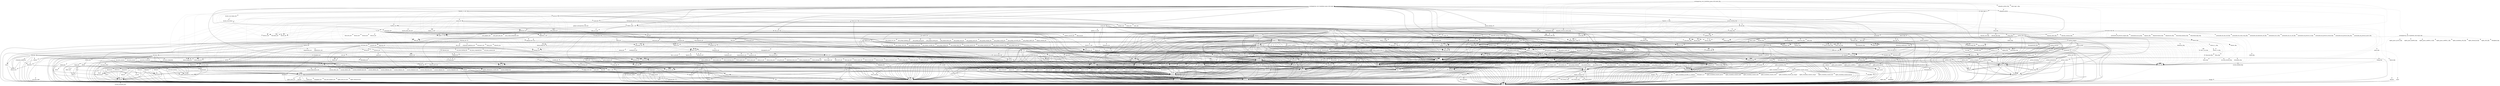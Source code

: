 digraph depends {
    node [shape=plaintext]
alsa_lib -> libasound2;
alsa_lib -> libc6;
alsa_lib_dev -> alsa_lib;
alsa_lib_dev -> libasound2;
alsa_lib_dev -> libasound_dev [style=dotted];
alsa_lib_dev -> libc6_dev [style=dotted];
attr -> libattr1;
attr -> libc6;
attr_dev -> attr;
attr_dev -> libattr_dev [style=dotted];
attr_dev -> libc6_dev [style=dotted];
attr_dev -> ncurses_dev [style=dotted];
avahi -> libnss_mdns [style=dotted];
avahi -> update_rc_d [style=dotted];
avahi_daemon -> base_passwd;
avahi_daemon -> libavahi_common3;
avahi_daemon -> libavahi_core7;
avahi_daemon -> libc6;
avahi_daemon -> libcap2;
avahi_daemon -> libdaemon0;
avahi_daemon -> libdbus_1_3;
avahi_daemon -> libexpat1;
avahi_daemon -> libnss_mdns [style=dotted];
avahi_daemon -> shadow;
avahi_dbg -> avahi [style=dotted];
avahi_dbg -> dbus_lib_dbg [style=dotted];
avahi_dbg -> libavahi_client_dbg [style=dotted];
avahi_dbg -> libavahi_common_dbg [style=dotted];
avahi_dbg -> libavahi_core_dbg [style=dotted];
avahi_dbg -> libavahi_glib_dbg [style=dotted];
avahi_dbg -> libc6_dbg [style=dotted];
avahi_dbg -> libcap_dbg [style=dotted];
avahi_dbg -> libdaemon_dbg [style=dotted];
avahi_dbg -> libexpat_dbg [style=dotted];
avahi_dbg -> libffi_dbg [style=dotted];
avahi_dbg -> libgcc_s_dbg [style=dotted];
avahi_dbg -> libglib_2_0_dbg [style=dotted];
avahi_dev -> avahi;
avahi_dev -> dbus_dev [style=dotted];
avahi_dev -> gettext_dev [style=dotted];
avahi_dev -> libavahi_client3;
avahi_dev -> libavahi_common3;
avahi_dev -> libavahi_core7;
avahi_dev -> libavahi_glib1;
avahi_dev -> libavahi_gobject0;
avahi_dev -> libcap_dev [style=dotted];
avahi_dev -> libdaemon_dev [style=dotted];
avahi_dev -> libexpat_dev [style=dotted];
avahi_dev -> libglib_2_0_dev [style=dotted];
avahi_dev -> update_rc_d_dev [style=dotted];
base_passwd_dev -> base_passwd;
base_passwd_dev -> libc6_dev [style=dotted];
bison -> libc6;
bison_dev -> bison;
bison_dev -> libc6_dev [style=dotted];
bluez4 -> libc6;
bluez4 -> libdbus_1_3;
bluez4 -> libglib_2_0_0;
bluez4 -> libreadline6;
bluez4 -> libudev1;
bluez4 -> libusb_0_1_4;
bluez4 -> libusb_1_0_0;
bluez4_dbg -> bluez4 [style=dotted];
bluez4_dbg -> dbus_lib_dbg [style=dotted];
bluez4_dbg -> libasound_dbg [style=dotted];
bluez4_dbg -> libc6_dbg [style=dotted];
bluez4_dbg -> libgcc_s_dbg [style=dotted];
bluez4_dbg -> libglib_2_0_dbg [style=dotted];
bluez4_dbg -> libreadline_dbg [style=dotted];
bluez4_dbg -> libudev_dbg [style=dotted];
bluez4_dbg -> libusb_0_1_dbg [style=dotted];
bluez4_dbg -> libusb_1_0_dbg [style=dotted];
bluez4_dev -> alsa_lib_dev [style=dotted];
bluez4_dev -> bluez4;
bluez4_dev -> bluez_hcidump;
bluez4_dev -> bluez_hcidump_dev [style=dotted];
bluez4_dev -> dbus_lib_dev [style=dotted];
bluez4_dev -> libasound_dev [style=dotted];
bluez4_dev -> libc6_dev [style=dotted];
bluez4_dev -> libcheck_dev [style=dotted];
bluez4_dev -> libdbus_glib_1_dev [style=dotted];
bluez4_dev -> libgcc_s_dev [style=dotted];
bluez4_dev -> libglib_2_0_dev [style=dotted];
bluez4_dev -> libreadline_dev [style=dotted];
bluez4_dev -> libudev_dev [style=dotted];
bluez4_dev -> libusb_0_1_dev [style=dotted];
bluez4_dev -> libusb_1_0_dev [style=dotted];
bluez4_dev -> libusb_dev [style=dotted];
bluez4_dev -> udev_dev [style=dotted];
bluez_hcidump -> libc6;
bluez_hcidump -> libgcc1;
bluez_hcidump_dev -> bluez4_dev [style=dotted];
bluez_hcidump_dev -> bluez_hcidump;
bluez_hcidump_dev -> libc6_dev [style=dotted];
bluez_hcidump_dev -> libgcc_s_dev [style=dotted];
bzip2 -> libbz2_0;
bzip2 -> libc6;
bzip2 -> update_alternatives_cworth;
bzip2_dev -> bzip2;
bzip2_dev -> libbz2_dev [style=dotted];
bzip2_dev -> libc6_dev [style=dotted];
bzip2_dev -> update_alternatives_cworth_dev [style=dotted];
compositeproto_dev -> util_macros_dev [style=dotted];
coreutils -> libattr1;
coreutils -> libc6;
coreutils -> libcap2;
coreutils -> libgcc1;
coreutils -> libgmp10;
coreutils -> update_alternatives_cworth;
coreutils_dev -> coreutils;
coreutils_dev -> libattr_dev [style=dotted];
coreutils_dev -> libc6_dev [style=dotted];
coreutils_dev -> libcap_dev [style=dotted];
coreutils_dev -> libgcc_s_dev [style=dotted];
coreutils_dev -> libgmp_dev [style=dotted];
coreutils_dev -> update_alternatives_cworth_dev [style=dotted];
cracklib -> libc6;
cracklib -> libz1;
cracklib_dev -> cracklib;
cracklib_dev -> libc6_dev [style=dotted];
cracklib_dev -> libz_dev [style=dotted];
damageproto_dev -> util_macros_dev [style=dotted];
dbus_1 -> base_passwd;
dbus_1 -> libc6;
dbus_1 -> libdbus_1_3;
dbus_1 -> libexpat1;
dbus_1 -> libx11_6;
dbus_1 -> shadow;
dbus_1 -> update_rc_d [style=dotted];
dbus_dbg -> dbus_1 [style=dotted];
dbus_dbg -> dbus_lib_dbg [style=dotted];
dbus_dbg -> libc6_dbg [style=dotted];
dbus_dbg -> libexpat_dbg [style=dotted];
dbus_dbg -> libx11_dbg [style=dotted];
dbus_dev -> base_passwd_dev [style=dotted];
dbus_dev -> dbus_1;
dbus_dev -> dbus_lib_dev [style=dotted];
dbus_dev -> libc6_dev [style=dotted];
dbus_dev -> libdbus_1_3;
dbus_dev -> libexpat_dev [style=dotted];
dbus_dev -> libsm_dev [style=dotted];
dbus_dev -> libx11_dev [style=dotted];
dbus_dev -> shadow_dev [style=dotted];
dbus_dev -> shadow_sysroot_dev [style=dotted];
e2fsprogs -> e2fsprogs_badblocks;
e2fsprogs -> libblkid1;
e2fsprogs -> libc6;
e2fsprogs -> libcom_err2;
e2fsprogs -> libe2p2;
e2fsprogs -> libext2fs2;
e2fsprogs -> libgcc1;
e2fsprogs -> libss2;
e2fsprogs -> libuuid1;
e2fsprogs_badblocks -> libc6;
e2fsprogs_badblocks -> libcom_err2;
e2fsprogs_badblocks -> libext2fs2;
e2fsprogs_dev -> e2fsprogs;
e2fsprogs_dev -> e2fsprogs_badblocks_dev [style=dotted];
e2fsprogs_dev -> libblkid_dev [style=dotted];
e2fsprogs_dev -> libc6_dev [style=dotted];
e2fsprogs_dev -> libcom_err2;
e2fsprogs_dev -> libcomerr_dev [style=dotted];
e2fsprogs_dev -> libe2p2;
e2fsprogs_dev -> libe2p_dev [style=dotted];
e2fsprogs_dev -> libext2fs2;
e2fsprogs_dev -> libext2fs_dev [style=dotted];
e2fsprogs_dev -> libgcc_s_dev [style=dotted];
e2fsprogs_dev -> libss2;
e2fsprogs_dev -> libss_dev [style=dotted];
e2fsprogs_dev -> libuuid_dev [style=dotted];
e2fsprogs_dev -> util_linux_dev [style=dotted];
eglibc_extra_nss -> libc6;
eglibc_gconv_cp1252 -> eglibc_gconv;
eglibc_gconv_cp1252 -> libc6;
eglibc_gconv_ibm850 -> eglibc_gconv;
eglibc_gconv_ibm850 -> libc6;
eglibc_gconv_iso8859_1 -> eglibc_gconv;
eglibc_gconv_iso8859_1 -> libc6;
eglibc_gconv_iso8859_15 -> eglibc_gconv;
eglibc_gconv_iso8859_15 -> libc6;
eglibc_localedata_i18n -> eglibc_localedata_iso14651_t1;
eglibc_localedata_i18n -> eglibc_localedata_translit_neutral;
eglibc_localedata_iso14651_t1 -> eglibc_localedata_iso14651_t1_common;
eglibc_localedata_translit_neutral -> eglibc_localedata_translit_circle;
eglibc_localedata_translit_neutral -> eglibc_localedata_translit_cjk_compat;
eglibc_localedata_translit_neutral -> eglibc_localedata_translit_compat;
eglibc_localedata_translit_neutral -> eglibc_localedata_translit_font;
eglibc_localedata_translit_neutral -> eglibc_localedata_translit_fraction;
eglibc_localedata_translit_neutral -> eglibc_localedata_translit_narrow;
eglibc_localedata_translit_neutral -> eglibc_localedata_translit_small;
eglibc_localedata_translit_neutral -> eglibc_localedata_translit_wide;
eglibc_utils -> libc6;
elfutils -> libbz2_0;
elfutils -> libc6;
elfutils -> libgcc1;
elfutils -> libz1;
elfutils_dev -> bzip2_dev [style=dotted];
elfutils_dev -> elfutils;
elfutils_dev -> libbz2_dev [style=dotted];
elfutils_dev -> libc6_dev [style=dotted];
elfutils_dev -> libgcc_s_dev [style=dotted];
elfutils_dev -> libtool_dev [style=dotted];
elfutils_dev -> libz_dev [style=dotted];
fixesproto_dev -> util_macros_dev [style=dotted];
flex -> libc6;
flex_dev -> flex;
flex_dev -> libc6_dev [style=dotted];
fontconfig_utils -> libc6;
fontconfig_utils -> libfontconfig1;
gawk -> gawk_common;
gawk -> libc6;
gawk -> libgcc1;
gawk -> update_alternatives_cworth;
gawk_common -> libc6;
gawk_dev -> gawk;
gawk_dev -> gawk_common_dev [style=dotted];
gawk_dev -> libc6_dev [style=dotted];
gawk_dev -> libgcc_s_dev [style=dotted];
gawk_dev -> libreadline_dev [style=dotted];
gawk_dev -> update_alternatives_cworth_dev [style=dotted];
gconf -> dbus_x11;
gconf -> libc6;
gconf -> libdbus_1_3;
gconf -> libdbus_glib_1_2;
gconf -> libffi6;
gconf -> libglib_2_0_0;
gconf -> libxml2;
gconf -> libz1;
gconf_dbg -> dbus_lib_dbg [style=dotted];
gconf_dbg -> gconf [style=dotted];
gconf_dbg -> libc6_dbg [style=dotted];
gconf_dbg -> libdbus_glib_1_dbg [style=dotted];
gconf_dbg -> libffi_dbg [style=dotted];
gconf_dbg -> libglib_2_0_dbg [style=dotted];
gconf_dbg -> libxml2_dbg [style=dotted];
gconf_dbg -> libz_dbg [style=dotted];
gconf_dev -> dbus_dev [style=dotted];
gconf_dev -> dbus_lib_dev [style=dotted];
gconf_dev -> dbus_x11_dev [style=dotted];
gconf_dev -> gconf;
gconf_dev -> gobject_introspection_stub_dev [style=dotted];
gconf_dev -> libc6_dev [style=dotted];
gconf_dev -> libdbus_glib_1_dev [style=dotted];
gconf_dev -> libffi_dev [style=dotted];
gconf_dev -> libglib_2_0_dev [style=dotted];
gconf_dev -> libxml2_dev [style=dotted];
gconf_dev -> libz_dev [style=dotted];
gdk_pixbuf -> libc6;
gdk_pixbuf -> libffi6;
gdk_pixbuf -> libglib_2_0_0;
gdk_pixbuf -> libpng16_16;
gdk_pixbuf -> libz1;
gdk_pixbuf_dbg -> gdk_pixbuf [style=dotted];
gdk_pixbuf_dbg -> libc6_dbg [style=dotted];
gdk_pixbuf_dbg -> libffi_dbg [style=dotted];
gdk_pixbuf_dbg -> libglib_2_0_dbg [style=dotted];
gdk_pixbuf_dbg -> libjpeg_dbg [style=dotted];
gdk_pixbuf_dbg -> libpng16_dbg [style=dotted];
gdk_pixbuf_dbg -> libz_dbg [style=dotted];
gdk_pixbuf_dev -> gdk_pixbuf;
gdk_pixbuf_dev -> jpeg_dev [style=dotted];
gdk_pixbuf_dev -> libc6;
gdk_pixbuf_dev -> libc6_dev [style=dotted];
gdk_pixbuf_dev -> libffi_dev [style=dotted];
gdk_pixbuf_dev -> libglib_2_0_0;
gdk_pixbuf_dev -> libglib_2_0_dev [style=dotted];
gdk_pixbuf_dev -> libjpeg_dev [style=dotted];
gdk_pixbuf_dev -> libpng16_dev [style=dotted];
gdk_pixbuf_dev -> libz_dev [style=dotted];
gdk_pixbuf_loader_gif -> gdk_pixbuf;
gdk_pixbuf_loader_gif -> libc6;
gdk_pixbuf_loader_gif -> libffi6;
gdk_pixbuf_loader_gif -> libglib_2_0_0;
gdk_pixbuf_loader_gif -> libpng16_16;
gdk_pixbuf_loader_gif -> libz1;
gdk_pixbuf_loader_jpeg -> gdk_pixbuf;
gdk_pixbuf_loader_jpeg -> libc6;
gdk_pixbuf_loader_jpeg -> libffi6;
gdk_pixbuf_loader_jpeg -> libglib_2_0_0;
gdk_pixbuf_loader_jpeg -> libjpeg8;
gdk_pixbuf_loader_jpeg -> libpng16_16;
gdk_pixbuf_loader_jpeg -> libz1;
gdk_pixbuf_loader_png -> gdk_pixbuf;
gdk_pixbuf_loader_png -> libc6;
gdk_pixbuf_loader_png -> libffi6;
gdk_pixbuf_loader_png -> libglib_2_0_0;
gdk_pixbuf_loader_png -> libpng16_16;
gdk_pixbuf_loader_png -> libz1;
gdk_pixbuf_loader_xpm -> gdk_pixbuf;
gdk_pixbuf_loader_xpm -> libc6;
gdk_pixbuf_loader_xpm -> libffi6;
gdk_pixbuf_loader_xpm -> libglib_2_0_0;
gdk_pixbuf_loader_xpm -> libpng16_16;
gdk_pixbuf_loader_xpm -> libz1;
gettext -> libc6;
gettext -> libgettextlib;
gettext -> libgettextsrc;
gettext_dev -> gettext;
gettext_dev -> libc6_dev [style=dotted];
gettext_dev -> libexpat_dev [style=dotted];
gettext_dev -> libgettextlib;
gettext_dev -> libgettextlib_dev [style=dotted];
gettext_dev -> libgettextsrc;
gettext_dev -> libgettextsrc_dev [style=dotted];
gettext_dev -> ncurses_dev [style=dotted];
gnome_desktop -> python_pycairo [style=dotted];
gnome_desktop -> python_pygtk [style=dotted];
gnome_desktop_dbg -> dbus_lib_dbg [style=dotted];
gnome_desktop_dbg -> gconf_dbg [style=dotted];
gnome_desktop_dbg -> gdk_pixbuf_dbg [style=dotted];
gnome_desktop_dbg -> gnome_desktop [style=dotted];
gnome_desktop_dbg -> gtk_dbg [style=dotted];
gnome_desktop_dbg -> harfbuzz_dbg [style=dotted];
gnome_desktop_dbg -> libatk_1_0_dbg [style=dotted];
gnome_desktop_dbg -> libc6_dbg [style=dotted];
gnome_desktop_dbg -> libcairo_dbg [style=dotted];
gnome_desktop_dbg -> libdbus_glib_1_dbg [style=dotted];
gnome_desktop_dbg -> libexpat_dbg [style=dotted];
gnome_desktop_dbg -> libffi_dbg [style=dotted];
gnome_desktop_dbg -> libfontconfig_dbg [style=dotted];
gnome_desktop_dbg -> libfreetype_dbg [style=dotted];
gnome_desktop_dbg -> libgcc_s_dbg [style=dotted];
gnome_desktop_dbg -> libglib_2_0_dbg [style=dotted];
gnome_desktop_dbg -> libicudata_dbg [style=dotted];
gnome_desktop_dbg -> libicule_dbg [style=dotted];
gnome_desktop_dbg -> libicuuc_dbg [style=dotted];
gnome_desktop_dbg -> libpixman_1_dbg [style=dotted];
gnome_desktop_dbg -> libpng16_dbg [style=dotted];
gnome_desktop_dbg -> libstartup_notification_1_dbg [style=dotted];
gnome_desktop_dbg -> libstdc_dbg [style=dotted];
gnome_desktop_dbg -> libx11_dbg [style=dotted];
gnome_desktop_dbg -> libx11_xcb_dbg [style=dotted];
gnome_desktop_dbg -> libxau_dbg [style=dotted];
gnome_desktop_dbg -> libxcb_dbg [style=dotted];
gnome_desktop_dbg -> libxcb_render_dbg [style=dotted];
gnome_desktop_dbg -> libxcb_shm_dbg [style=dotted];
gnome_desktop_dbg -> libxcb_util_dbg [style=dotted];
gnome_desktop_dbg -> libxdmcp_dbg [style=dotted];
gnome_desktop_dbg -> libxext_dbg [style=dotted];
gnome_desktop_dbg -> libxrandr_dbg [style=dotted];
gnome_desktop_dbg -> libxrender_dbg [style=dotted];
gnome_desktop_dbg -> libz_dbg [style=dotted];
gnome_desktop_dbg -> pango_dbg [style=dotted];
gstreamer -> libc6;
gstreamer -> libffi6;
gstreamer -> libgcc1;
gstreamer -> libglib_2_0_0;
gstreamer -> libxml2;
gstreamer -> libz1;
gstreamer_dbg -> gstreamer [style=dotted];
gstreamer_dbg -> libc6_dbg [style=dotted];
gstreamer_dbg -> libffi_dbg [style=dotted];
gstreamer_dbg -> libgcc_s_dbg [style=dotted];
gstreamer_dbg -> libglib_2_0_dbg [style=dotted];
gstreamer_dbg -> libxml2_dbg [style=dotted];
gstreamer_dbg -> libz_dbg [style=dotted];
gstreamer_dev -> gstreamer;
gstreamer_dev -> libc6_dev [style=dotted];
gstreamer_dev -> libffi_dev [style=dotted];
gstreamer_dev -> libgcc_s_dev [style=dotted];
gstreamer_dev -> libglib_2_0_dev [style=dotted];
gstreamer_dev -> libxml2_dev [style=dotted];
gstreamer_dev -> libz_dev [style=dotted];
gtk_dbg -> gdk_pixbuf_dbg [style=dotted];
gtk_dbg -> harfbuzz_dbg [style=dotted];
gtk_dbg -> libatk_1_0_dbg [style=dotted];
gtk_dbg -> libc6_dbg [style=dotted];
gtk_dbg -> libcairo_dbg [style=dotted];
gtk_dbg -> libexpat_dbg [style=dotted];
gtk_dbg -> libffi_dbg [style=dotted];
gtk_dbg -> libfontconfig_dbg [style=dotted];
gtk_dbg -> libfreetype_dbg [style=dotted];
gtk_dbg -> libgcc_s_dbg [style=dotted];
gtk_dbg -> libglib_2_0_dbg [style=dotted];
gtk_dbg -> libgtk_2_0 [style=dotted];
gtk_dbg -> libicudata_dbg [style=dotted];
gtk_dbg -> libicule_dbg [style=dotted];
gtk_dbg -> libicuuc_dbg [style=dotted];
gtk_dbg -> libpixman_1_dbg [style=dotted];
gtk_dbg -> libpng16_dbg [style=dotted];
gtk_dbg -> libstdc_dbg [style=dotted];
gtk_dbg -> libx11_dbg [style=dotted];
gtk_dbg -> libxau_dbg [style=dotted];
gtk_dbg -> libxcb_dbg [style=dotted];
gtk_dbg -> libxcb_render_dbg [style=dotted];
gtk_dbg -> libxcb_shm_dbg [style=dotted];
gtk_dbg -> libxcomposite_dbg [style=dotted];
gtk_dbg -> libxcursor_dbg [style=dotted];
gtk_dbg -> libxdamage_dbg [style=dotted];
gtk_dbg -> libxdmcp_dbg [style=dotted];
gtk_dbg -> libxext_dbg [style=dotted];
gtk_dbg -> libxfixes_dbg [style=dotted];
gtk_dbg -> libxrandr_dbg [style=dotted];
gtk_dbg -> libxrender_dbg [style=dotted];
gtk_dbg -> libz_dbg [style=dotted];
gtk_dbg -> pango_dbg [style=dotted];
gtk_dev -> gdk_pixbuf_dev [style=dotted];
gtk_dev -> harfbuzz_dev [style=dotted];
gtk_dev -> jpeg_dev [style=dotted];
gtk_dev -> libatk_1_0_dev [style=dotted];
gtk_dev -> libc6_dev [style=dotted];
gtk_dev -> libcairo_dev [style=dotted];
gtk_dev -> libexpat_dev [style=dotted];
gtk_dev -> libffi_dev [style=dotted];
gtk_dev -> libfontconfig_dev [style=dotted];
gtk_dev -> libfreetype_dev [style=dotted];
gtk_dev -> libgcc_s_dev [style=dotted];
gtk_dev -> libgcrypt_dev [style=dotted];
gtk_dev -> libglib_2_0_dev [style=dotted];
gtk_dev -> libgtk_2_0;
gtk_dev -> libicudata_dev [style=dotted];
gtk_dev -> libicule_dev [style=dotted];
gtk_dev -> libicuuc_dev [style=dotted];
gtk_dev -> libpixman_1_dev [style=dotted];
gtk_dev -> libpng16_dev [style=dotted];
gtk_dev -> libstdc_dev [style=dotted];
gtk_dev -> libx11_dev [style=dotted];
gtk_dev -> libxau_dev [style=dotted];
gtk_dev -> libxcb_dev [style=dotted];
gtk_dev -> libxcb_render_dev [style=dotted];
gtk_dev -> libxcb_shm_dev [style=dotted];
gtk_dev -> libxcomposite_dev [style=dotted];
gtk_dev -> libxcursor_dev [style=dotted];
gtk_dev -> libxdamage_dev [style=dotted];
gtk_dev -> libxdmcp_dev [style=dotted];
gtk_dev -> libxext_dev [style=dotted];
gtk_dev -> libxfixes_dev [style=dotted];
gtk_dev -> libxrandr_dev [style=dotted];
gtk_dev -> libxrender_dev [style=dotted];
gtk_dev -> libz_dev [style=dotted];
gtk_dev -> pango_dev [style=dotted];
gtk_dev -> update_alternatives_cworth_dev [style=dotted];
harfbuzz -> libc6;
harfbuzz -> libcairo2;
harfbuzz -> libffi6;
harfbuzz -> libfreetype6;
harfbuzz -> libgcc1;
harfbuzz -> libglib_2_0_0;
harfbuzz -> libicudata50;
harfbuzz -> libicule50;
harfbuzz -> libicuuc50;
harfbuzz -> libstdc6;
harfbuzz_dbg -> harfbuzz [style=dotted];
harfbuzz_dbg -> libc6_dbg [style=dotted];
harfbuzz_dbg -> libcairo_dbg [style=dotted];
harfbuzz_dbg -> libffi_dbg [style=dotted];
harfbuzz_dbg -> libfreetype_dbg [style=dotted];
harfbuzz_dbg -> libgcc_s_dbg [style=dotted];
harfbuzz_dbg -> libglib_2_0_dbg [style=dotted];
harfbuzz_dbg -> libicudata_dbg [style=dotted];
harfbuzz_dbg -> libicule_dbg [style=dotted];
harfbuzz_dbg -> libicuuc_dbg [style=dotted];
harfbuzz_dbg -> libstdc_dbg [style=dotted];
harfbuzz_dev -> harfbuzz;
harfbuzz_dev -> icu_dev [style=dotted];
harfbuzz_dev -> libc6_dev [style=dotted];
harfbuzz_dev -> libcairo_dev [style=dotted];
harfbuzz_dev -> libffi_dev [style=dotted];
harfbuzz_dev -> libfreetype_dev [style=dotted];
harfbuzz_dev -> libgcc_s_dev [style=dotted];
harfbuzz_dev -> libglib_2_0_dev [style=dotted];
harfbuzz_dev -> libicudata_dev [style=dotted];
harfbuzz_dev -> libicule_dev [style=dotted];
harfbuzz_dev -> libicuuc_dev [style=dotted];
harfbuzz_dev -> libstdc_dev [style=dotted];
hicolor_icon_theme -> hicolor_icon_theme;
hicolor_icon_theme_dev -> hicolor_icon_theme;
icu -> libc6;
icu -> libgcc1;
icu -> libicudata50;
icu -> libicui18n50;
icu -> libicutu50;
icu -> libicuuc50;
icu -> libstdc6;
icu_dev -> icu;
icu_dev -> libc6_dev [style=dotted];
icu_dev -> libgcc_s_dev [style=dotted];
icu_dev -> libicudata50;
icu_dev -> libicudata_dev [style=dotted];
icu_dev -> libicui18n50;
icu_dev -> libicui18n_dev [style=dotted];
icu_dev -> libicuio50;
icu_dev -> libicuio_dev [style=dotted];
icu_dev -> libicule50;
icu_dev -> libicule_dev [style=dotted];
icu_dev -> libiculx50;
icu_dev -> libiculx_dev [style=dotted];
icu_dev -> libicutu50;
icu_dev -> libicutu_dev [style=dotted];
icu_dev -> libicuuc50;
icu_dev -> libicuuc_dev [style=dotted];
icu_dev -> libstdc_dev [style=dotted];
inputproto_dev -> util_macros_dev [style=dotted];
kbproto_dev -> util_macros_dev [style=dotted];
libart_lgpl_2_2 -> libc6;
libart_lgpl_2_dbg -> libart_lgpl_2_2 [style=dotted];
libart_lgpl_2_dbg -> libc6_dbg [style=dotted];
libasound2 -> alsa_conf_base;
libasound2 -> libc6;
libasound2 -> libgcc1;
libatk_1_0_0 -> libc6;
libatk_1_0_0 -> libffi6;
libatk_1_0_0 -> libglib_2_0_0;
libatk_1_0_dbg -> libatk_1_0_0 [style=dotted];
libatk_1_0_dbg -> libc6_dbg [style=dotted];
libatk_1_0_dbg -> libffi_dbg [style=dotted];
libatk_1_0_dbg -> libglib_2_0_dbg [style=dotted];
libatk_1_0_dev -> libatk_1_0_0;
libatk_1_0_dev -> libc6_dev [style=dotted];
libatk_1_0_dev -> libffi_dev [style=dotted];
libatk_1_0_dev -> libglib_2_0_dev [style=dotted];
libattr1 -> libc6;
libattr_dev -> libattr1;
libattr_dev -> libc6_dev [style=dotted];
libattr_dev -> ncurses_dev [style=dotted];
libavahi_client3 -> libavahi_common3;
libavahi_client3 -> libc6;
libavahi_client3 -> libdbus_1_3;
libavahi_common3 -> libc6;
libavahi_common3 -> libgcc1;
libavahi_core7 -> libavahi_common3;
libavahi_core7 -> libc6;
libavahi_core7 -> libgcc1;
libavahi_glib1 -> libavahi_common3;
libavahi_glib1 -> libc6;
libavahi_glib1 -> libgcc1;
libavahi_glib1 -> libglib_2_0_0;
libavahi_gobject0 -> libavahi_client3;
libavahi_gobject0 -> libavahi_common3;
libavahi_gobject0 -> libavahi_glib1;
libavahi_gobject0 -> libc6;
libavahi_gobject0 -> libdbus_1_3;
libavahi_gobject0 -> libffi6;
libavahi_gobject0 -> libglib_2_0_0;
libblkid1 -> libc6;
libblkid1 -> libgcc1;
libblkid1 -> libuuid1;
libblkid_dev -> libc6_dev [style=dotted];
libblkid_dev -> libgcc_s_dev [style=dotted];
libblkid_dev -> libuuid_dev [style=dotted];
libblkid_dev -> libz_dev [style=dotted];
libblkid_dev -> ncurses_dev [style=dotted];
libbz2_0 -> libc6;
libbz2_dev -> libbz2_0;
libbz2_dev -> libc6_dev [style=dotted];
libc6_dbg -> libc6 [style=dotted];
libc6_dev -> eglibc_extra_nss;
libc6_dev -> eglibc_extra_nss_dev [style=dotted];
libc6_dev -> eglibc_thread_db_dev [style=dotted];
libc6_dev -> libc6;
libc6_dev -> libcidn1;
libc6_dev -> libcidn_dev [style=dotted];
libc6_dev -> libsegfault_dev [style=dotted];
libc6_dev -> libthread_db1;
libc6_dev -> linux_libc_headers_dev [style=dotted];
libcairo2 -> libc6;
libcairo2 -> libexpat1;
libcairo2 -> libfontconfig1;
libcairo2 -> libfreetype6;
libcairo2 -> libgcc1;
libcairo2 -> libpixman_1_0;
libcairo2 -> libpng16_16;
libcairo2 -> libx11_6;
libcairo2 -> libxau6;
libcairo2 -> libxcb1;
libcairo2 -> libxcb_render0;
libcairo2 -> libxcb_shm0;
libcairo2 -> libxdmcp6;
libcairo2 -> libxext6;
libcairo2 -> libxrender1;
libcairo2 -> libz1;
libcairo_dbg -> libc6_dbg [style=dotted];
libcairo_dbg -> libcairo2 [style=dotted];
libcairo_dbg -> libexpat_dbg [style=dotted];
libcairo_dbg -> libffi_dbg [style=dotted];
libcairo_dbg -> libfontconfig_dbg [style=dotted];
libcairo_dbg -> libfreetype_dbg [style=dotted];
libcairo_dbg -> libgcc_s_dbg [style=dotted];
libcairo_dbg -> libglib_2_0_dbg [style=dotted];
libcairo_dbg -> libpixman_1_dbg [style=dotted];
libcairo_dbg -> libpng16_dbg [style=dotted];
libcairo_dbg -> libx11_dbg [style=dotted];
libcairo_dbg -> libxau_dbg [style=dotted];
libcairo_dbg -> libxcb_dbg [style=dotted];
libcairo_dbg -> libxcb_render_dbg [style=dotted];
libcairo_dbg -> libxcb_shm_dbg [style=dotted];
libcairo_dbg -> libxdmcp_dbg [style=dotted];
libcairo_dbg -> libxext_dbg [style=dotted];
libcairo_dbg -> libxrender_dbg [style=dotted];
libcairo_dbg -> libz_dbg [style=dotted];
libcairo_dev -> cairo_gobject_dev [style=dotted];
libcairo_dev -> cairo_perf_utils_dev [style=dotted];
libcairo_dev -> cairo_script_interpreter_dev [style=dotted];
libcairo_dev -> libc6_dev [style=dotted];
libcairo_dev -> libcairo2;
libcairo_dev -> libcairo_gobject2;
libcairo_dev -> libcairo_perf_utils;
libcairo_dev -> libcairo_script_interpreter2;
libcairo_dev -> libexpat_dev [style=dotted];
libcairo_dev -> libffi_dev [style=dotted];
libcairo_dev -> libfontconfig_dev [style=dotted];
libcairo_dev -> libfreetype_dev [style=dotted];
libcairo_dev -> libgcc_s_dev [style=dotted];
libcairo_dev -> libglib_2_0_dev [style=dotted];
libcairo_dev -> libpixman_1_dev [style=dotted];
libcairo_dev -> libpng16_dev [style=dotted];
libcairo_dev -> libsm_dev [style=dotted];
libcairo_dev -> libx11_dev [style=dotted];
libcairo_dev -> libxau_dev [style=dotted];
libcairo_dev -> libxcb_dev [style=dotted];
libcairo_dev -> libxcb_render_dev [style=dotted];
libcairo_dev -> libxcb_shm_dev [style=dotted];
libcairo_dev -> libxdmcp_dev [style=dotted];
libcairo_dev -> libxext_dev [style=dotted];
libcairo_dev -> libxrender_dev [style=dotted];
libcairo_dev -> libz_dev [style=dotted];
libcairo_gobject2 -> libc6;
libcairo_gobject2 -> libcairo2;
libcairo_gobject2 -> libexpat1;
libcairo_gobject2 -> libffi6;
libcairo_gobject2 -> libfontconfig1;
libcairo_gobject2 -> libfreetype6;
libcairo_gobject2 -> libglib_2_0_0;
libcairo_gobject2 -> libpixman_1_0;
libcairo_gobject2 -> libpng16_16;
libcairo_gobject2 -> libx11_6;
libcairo_gobject2 -> libxau6;
libcairo_gobject2 -> libxcb1;
libcairo_gobject2 -> libxcb_render0;
libcairo_gobject2 -> libxcb_shm0;
libcairo_gobject2 -> libxdmcp6;
libcairo_gobject2 -> libxext6;
libcairo_gobject2 -> libxrender1;
libcairo_gobject2 -> libz1;
libcairo_perf_utils -> libc6;
libcairo_perf_utils -> libz1;
libcairo_script_interpreter2 -> libc6;
libcairo_script_interpreter2 -> libcairo2;
libcairo_script_interpreter2 -> libexpat1;
libcairo_script_interpreter2 -> libfontconfig1;
libcairo_script_interpreter2 -> libfreetype6;
libcairo_script_interpreter2 -> libgcc1;
libcairo_script_interpreter2 -> libpixman_1_0;
libcairo_script_interpreter2 -> libpng16_16;
libcairo_script_interpreter2 -> libx11_6;
libcairo_script_interpreter2 -> libxau6;
libcairo_script_interpreter2 -> libxcb1;
libcairo_script_interpreter2 -> libxcb_render0;
libcairo_script_interpreter2 -> libxcb_shm0;
libcairo_script_interpreter2 -> libxdmcp6;
libcairo_script_interpreter2 -> libxext6;
libcairo_script_interpreter2 -> libxrender1;
libcairo_script_interpreter2 -> libz1;
libcap2 -> libattr1;
libcap2 -> libc6;
libcap_dbg -> libattr_dbg [style=dotted];
libcap_dbg -> libc6_dbg [style=dotted];
libcap_dbg -> libcap2 [style=dotted];
libcap_dev -> attr_dev [style=dotted];
libcap_dev -> libattr_dev [style=dotted];
libcap_dev -> libc6_dev [style=dotted];
libcap_dev -> libcap2;
libcap_dev -> libpam_dev [style=dotted];
libcheck -> gawk;
libcheck -> libc6;
libcheck_dev -> gawk_dev [style=dotted];
libcheck_dev -> libc6_dev [style=dotted];
libcheck_dev -> libcheck;
libcidn1 -> libc6;
libcom_err2 -> libc6;
libcrypto1_0_0 -> libc6;
libcrypto1_0_0 -> libgcc1;
libdaemon0 -> libc6;
libdaemon_dbg -> libc6_dbg [style=dotted];
libdaemon_dbg -> libdaemon0 [style=dotted];
libdaemon_dev -> libc6_dev [style=dotted];
libdaemon_dev -> libdaemon0;
libdbus_1_3 -> dbus_1 [style=dotted];
libdbus_1_3 -> libc6;
libdbus_glib_1_2 -> libc6;
libdbus_glib_1_2 -> libdbus_1_3;
libdbus_glib_1_2 -> libffi6;
libdbus_glib_1_2 -> libglib_2_0_0;
libdbus_glib_1_2 -> libz1;
libdbus_glib_1_dbg -> dbus_lib_dbg [style=dotted];
libdbus_glib_1_dbg -> libc6_dbg [style=dotted];
libdbus_glib_1_dbg -> libdbus_glib_1_2 [style=dotted];
libdbus_glib_1_dbg -> libexpat_dbg [style=dotted];
libdbus_glib_1_dbg -> libffi_dbg [style=dotted];
libdbus_glib_1_dbg -> libglib_2_0_dbg [style=dotted];
libdbus_glib_1_dbg -> libz_dbg [style=dotted];
libdbus_glib_1_dev -> dbus_dev [style=dotted];
libdbus_glib_1_dev -> dbus_lib_dev [style=dotted];
libdbus_glib_1_dev -> dbus_x11_dev [style=dotted];
libdbus_glib_1_dev -> libc6;
libdbus_glib_1_dev -> libc6_dev [style=dotted];
libdbus_glib_1_dev -> libdbus_1_3;
libdbus_glib_1_dev -> libdbus_glib_1_2;
libdbus_glib_1_dev -> libexpat1;
libdbus_glib_1_dev -> libexpat_dev [style=dotted];
libdbus_glib_1_dev -> libffi_dev [style=dotted];
libdbus_glib_1_dev -> libglib_2_0_0;
libdbus_glib_1_dev -> libglib_2_0_dev [style=dotted];
libdbus_glib_1_dev -> libz_dev [style=dotted];
libe2p2 -> libc6;
liberation_fonts -> fontconfig_utils;
libexpat1 -> libc6;
libexpat1 -> libgcc1;
libexpat_dbg -> libc6_dbg [style=dotted];
libexpat_dbg -> libexpat1 [style=dotted];
libexpat_dbg -> libgcc_s_dbg [style=dotted];
libexpat_dev -> libc6_dev [style=dotted];
libexpat_dev -> libexpat1;
libexpat_dev -> libgcc_s_dev [style=dotted];
libext2fs2 -> libblkid1;
libext2fs2 -> libc6;
libext2fs2 -> libcom_err2;
libext2fs2 -> libgcc1;
libffi6 -> libc6;
libffi6 -> libgcc1;
libffi_dbg -> libc6_dbg [style=dotted];
libffi_dbg -> libffi6 [style=dotted];
libffi_dbg -> libgcc_s_dbg [style=dotted];
libffi_dev -> libc6_dev [style=dotted];
libffi_dev -> libffi6;
libffi_dev -> libgcc_s_dev [style=dotted];
libfontconfig1 -> libc6;
libfontconfig1 -> libexpat1;
libfontconfig1 -> libfreetype6;
libfontconfig_dbg -> libc6_dbg [style=dotted];
libfontconfig_dbg -> libexpat_dbg [style=dotted];
libfontconfig_dbg -> libfontconfig1 [style=dotted];
libfontconfig_dbg -> libfreetype_dbg [style=dotted];
libfontconfig_dev -> libc6_dev [style=dotted];
libfontconfig_dev -> libexpat_dev [style=dotted];
libfontconfig_dev -> libfontconfig1;
libfontconfig_dev -> libfreetype_dev [style=dotted];
libfontconfig_dev -> libz_dev [style=dotted];
libform5 -> libc6;
libform5 -> libncurses5;
libform5 -> libtinfo5;
libformw5 -> libc6;
libformw5 -> libncursesw5;
libformw5 -> libtinfo5;
libfreetype6 -> libc6;
libfreetype_dbg -> libc6_dbg [style=dotted];
libfreetype_dbg -> libfreetype6 [style=dotted];
libfreetype_dev -> libc6_dev [style=dotted];
libfreetype_dev -> libfreetype6;
libgcc1 -> libc6;
libgcc_s_dbg -> libc6_dbg [style=dotted];
libgcc_s_dbg -> libgcc1 [style=dotted];
libgcc_s_dev -> libc6_dev [style=dotted];
libgcc_s_dev -> libgcc1;
libgcrypt11 -> libc6;
libgcrypt11 -> libcap2;
libgcrypt11 -> libgpg_error0;
libgcrypt_dev -> libc6;
libgcrypt_dev -> libc6_dev [style=dotted];
libgcrypt_dev -> libcap_dev [style=dotted];
libgcrypt_dev -> libgcrypt11;
libgcrypt_dev -> libgpg_error_dev [style=dotted];
libgettextlib -> libc6;
libgettextlib -> libgcc1;
libgettextlib -> libncurses5;
libgettextlib -> libtinfo5;
libgettextsrc -> libc6;
libgettextsrc -> libgettextlib;
libgettextsrc -> libncurses5;
libglade_2_0_0 -> gdk_pixbuf;
libglade_2_0_0 -> harfbuzz;
libglade_2_0_0 -> libatk_1_0_0;
libglade_2_0_0 -> libc6;
libglade_2_0_0 -> libcairo2;
libglade_2_0_0 -> libexpat1;
libglade_2_0_0 -> libffi6;
libglade_2_0_0 -> libfontconfig1;
libglade_2_0_0 -> libfreetype6;
libglade_2_0_0 -> libglib_2_0_0;
libglade_2_0_0 -> libgtk_2_0;
libglade_2_0_0 -> libicudata50;
libglade_2_0_0 -> libicule50;
libglade_2_0_0 -> libicuuc50;
libglade_2_0_0 -> libpixman_1_0;
libglade_2_0_0 -> libpng16_16;
libglade_2_0_0 -> libstdc6;
libglade_2_0_0 -> libx11_6;
libglade_2_0_0 -> libxau6;
libglade_2_0_0 -> libxcb1;
libglade_2_0_0 -> libxcb_render0;
libglade_2_0_0 -> libxcb_shm0;
libglade_2_0_0 -> libxdmcp6;
libglade_2_0_0 -> libxext6;
libglade_2_0_0 -> libxrender1;
libglade_2_0_0 -> libz1;
libglade_2_0_0 -> pango;
libglade_2_0_dbg -> gdk_pixbuf_dbg [style=dotted];
libglade_2_0_dbg -> gtk_dbg [style=dotted];
libglade_2_0_dbg -> harfbuzz_dbg [style=dotted];
libglade_2_0_dbg -> libatk_1_0_dbg [style=dotted];
libglade_2_0_dbg -> libc6_dbg [style=dotted];
libglade_2_0_dbg -> libcairo_dbg [style=dotted];
libglade_2_0_dbg -> libexpat_dbg [style=dotted];
libglade_2_0_dbg -> libffi_dbg [style=dotted];
libglade_2_0_dbg -> libfontconfig_dbg [style=dotted];
libglade_2_0_dbg -> libfreetype_dbg [style=dotted];
libglade_2_0_dbg -> libglade_2_0_0 [style=dotted];
libglade_2_0_dbg -> libglib_2_0_dbg [style=dotted];
libglade_2_0_dbg -> libicudata_dbg [style=dotted];
libglade_2_0_dbg -> libicule_dbg [style=dotted];
libglade_2_0_dbg -> libicuuc_dbg [style=dotted];
libglade_2_0_dbg -> libpixman_1_dbg [style=dotted];
libglade_2_0_dbg -> libpng16_dbg [style=dotted];
libglade_2_0_dbg -> libstdc_dbg [style=dotted];
libglade_2_0_dbg -> libx11_dbg [style=dotted];
libglade_2_0_dbg -> libxau_dbg [style=dotted];
libglade_2_0_dbg -> libxcb_dbg [style=dotted];
libglade_2_0_dbg -> libxcb_render_dbg [style=dotted];
libglade_2_0_dbg -> libxcb_shm_dbg [style=dotted];
libglade_2_0_dbg -> libxdmcp_dbg [style=dotted];
libglade_2_0_dbg -> libxext_dbg [style=dotted];
libglade_2_0_dbg -> libxrender_dbg [style=dotted];
libglade_2_0_dbg -> libz_dbg [style=dotted];
libglade_2_0_dbg -> pango_dbg [style=dotted];
libglade_2_0_dev -> gconf_dev [style=dotted];
libglade_2_0_dev -> gdk_pixbuf_dev [style=dotted];
libglade_2_0_dev -> gtk_dev [style=dotted];
libglade_2_0_dev -> harfbuzz_dev [style=dotted];
libglade_2_0_dev -> hicolor_icon_theme_dev [style=dotted];
libglade_2_0_dev -> libatk_1_0_dev [style=dotted];
libglade_2_0_dev -> libc6_dev [style=dotted];
libglade_2_0_dev -> libcairo_dev [style=dotted];
libglade_2_0_dev -> libexpat_dev [style=dotted];
libglade_2_0_dev -> libffi_dev [style=dotted];
libglade_2_0_dev -> libfontconfig_dev [style=dotted];
libglade_2_0_dev -> libfreetype_dev [style=dotted];
libglade_2_0_dev -> libglade_2_0_0;
libglade_2_0_dev -> libglib_2_0_dev [style=dotted];
libglade_2_0_dev -> libicudata_dev [style=dotted];
libglade_2_0_dev -> libicule_dev [style=dotted];
libglade_2_0_dev -> libicuuc_dev [style=dotted];
libglade_2_0_dev -> libpixman_1_dev [style=dotted];
libglade_2_0_dev -> libpng16_dev [style=dotted];
libglade_2_0_dev -> libstdc_dev [style=dotted];
libglade_2_0_dev -> libx11_dev [style=dotted];
libglade_2_0_dev -> libxau_dev [style=dotted];
libglade_2_0_dev -> libxcb_dev [style=dotted];
libglade_2_0_dev -> libxcb_render_dev [style=dotted];
libglade_2_0_dev -> libxcb_shm_dev [style=dotted];
libglade_2_0_dev -> libxdmcp_dev [style=dotted];
libglade_2_0_dev -> libxext_dev [style=dotted];
libglade_2_0_dev -> libxrender_dev [style=dotted];
libglade_2_0_dev -> libz_dev [style=dotted];
libglade_2_0_dev -> pango_dev [style=dotted];
libglade_2_0_dev -> shared_mime_info_dev [style=dotted];
libglib_2_0_0 -> libc6;
libglib_2_0_0 -> libffi6;
libglib_2_0_0 -> libgcc1;
libglib_2_0_0 -> libz1;
libglib_2_0_dbg -> libc6_dbg [style=dotted];
libglib_2_0_dbg -> libffi_dbg [style=dotted];
libglib_2_0_dbg -> libgcc_s_dbg [style=dotted];
libglib_2_0_dbg -> libglib_2_0_0 [style=dotted];
libglib_2_0_dbg -> libz_dbg [style=dotted];
libglib_2_0_dev -> libc6_dev [style=dotted];
libglib_2_0_dev -> libffi_dev [style=dotted];
libglib_2_0_dev -> libgcc_s_dev [style=dotted];
libglib_2_0_dev -> libglib_2_0_0;
libglib_2_0_dev -> libz_dev [style=dotted];
libgmp10 -> libc6;
libgmp_dev -> libc6_dev [style=dotted];
libgmp_dev -> libgcc_s_dev [style=dotted];
libgmp_dev -> libgmp10;
libgmp_dev -> libgmpxx4;
libgmp_dev -> libgmpxx_dev [style=dotted];
libgmp_dev -> libstdc_dev [style=dotted];
libgmpxx4 -> libc6;
libgmpxx4 -> libgcc1;
libgmpxx4 -> libgmp10;
libgmpxx4 -> libstdc6;
libgpg_error0 -> libc6;
libgpg_error_dev -> libc6;
libgpg_error_dev -> libc6_dev [style=dotted];
libgpg_error_dev -> libgpg_error0;
libgtk_2_0 -> gdk_pixbuf;
libgtk_2_0 -> gdk_pixbuf_loader_gif [style=dotted];
libgtk_2_0 -> gdk_pixbuf_loader_jpeg [style=dotted];
libgtk_2_0 -> gdk_pixbuf_loader_png [style=dotted];
libgtk_2_0 -> gdk_pixbuf_loader_xpm [style=dotted];
libgtk_2_0 -> glibc_gconv_iso8859_1 [style=dotted];
libgtk_2_0 -> harfbuzz;
libgtk_2_0 -> libatk_1_0_0;
libgtk_2_0 -> libc6;
libgtk_2_0 -> libcairo2;
libgtk_2_0 -> liberation_fonts [style=dotted];
libgtk_2_0 -> libexpat1;
libgtk_2_0 -> libffi6;
libgtk_2_0 -> libfontconfig1;
libgtk_2_0 -> libfreetype6;
libgtk_2_0 -> libgcc1;
libgtk_2_0 -> libglib_2_0_0;
libgtk_2_0 -> libicudata50;
libgtk_2_0 -> libicule50;
libgtk_2_0 -> libicuuc50;
libgtk_2_0 -> libpixman_1_0;
libgtk_2_0 -> libpng16_16;
libgtk_2_0 -> libstdc6;
libgtk_2_0 -> libx11_6;
libgtk_2_0 -> libxau6;
libgtk_2_0 -> libxcb1;
libgtk_2_0 -> libxcb_render0;
libgtk_2_0 -> libxcb_shm0;
libgtk_2_0 -> libxcomposite1;
libgtk_2_0 -> libxcursor1;
libgtk_2_0 -> libxdamage1;
libgtk_2_0 -> libxdmcp6;
libgtk_2_0 -> libxext6;
libgtk_2_0 -> libxfixes3;
libgtk_2_0 -> libxrandr2;
libgtk_2_0 -> libxrender1;
libgtk_2_0 -> libz1;
libgtk_2_0 -> pango;
libgtk_2_0 -> shared_mime_info [style=dotted];
libgtk_2_0 -> update_alternatives_cworth;
libice6 -> libc6;
libice_dbg -> libc6_dbg [style=dotted];
libice_dbg -> libice6 [style=dotted];
libice_dev -> libc6_dev [style=dotted];
libice_dev -> libice6;
libice_dev -> util_macros_dev [style=dotted];
libice_dev -> xproto_dev [style=dotted];
libice_dev -> xtrans_dev [style=dotted];
libicui18n50 -> libc6;
libicui18n50 -> libgcc1;
libicui18n50 -> libicudata50;
libicui18n50 -> libicuuc50;
libicui18n50 -> libstdc6;
libicuio50 -> libc6;
libicuio50 -> libgcc1;
libicuio50 -> libicudata50;
libicuio50 -> libicui18n50;
libicuio50 -> libicuuc50;
libicuio50 -> libstdc6;
libicule50 -> libc6;
libicule50 -> libgcc1;
libicule50 -> libicudata50;
libicule50 -> libicuuc50;
libicule50 -> libstdc6;
libiculx50 -> libc6;
libiculx50 -> libgcc1;
libiculx50 -> libicudata50;
libiculx50 -> libicule50;
libiculx50 -> libicuuc50;
libiculx50 -> libstdc6;
libicutu50 -> libc6;
libicutu50 -> libgcc1;
libicutu50 -> libicudata50;
libicutu50 -> libicui18n50;
libicutu50 -> libicuuc50;
libicutu50 -> libstdc6;
libicuuc50 -> libc6;
libicuuc50 -> libgcc1;
libicuuc50 -> libicudata50;
libicuuc50 -> libstdc6;
libjpeg8 -> libc6;
libjpeg_dbg -> libc6_dbg [style=dotted];
libjpeg_dbg -> libjpeg8 [style=dotted];
libjpeg_dev -> libc6_dev [style=dotted];
libjpeg_dev -> libjpeg8;
libjson0 -> libc6;
libjson_dbg -> libc6_dbg [style=dotted];
libjson_dbg -> libjson0 [style=dotted];
libltdl_dbg -> libc6_dbg [style=dotted];
libmenu5 -> libc6;
libmenu5 -> libncurses5;
libmenu5 -> libtinfo5;
libmenuw5 -> libc6;
libmenuw5 -> libncursesw5;
libmenuw5 -> libtinfo5;
libmount1 -> libblkid1;
libmount1 -> libc6;
libmount1 -> libgcc1;
libmount1 -> libuuid1;
libmount_dev -> libblkid_dev [style=dotted];
libmount_dev -> libc6_dev [style=dotted];
libmount_dev -> libgcc_s_dev [style=dotted];
libmount_dev -> libuuid_dev [style=dotted];
libmount_dev -> libz_dev [style=dotted];
libmount_dev -> ncurses_dev [style=dotted];
libncurses5 -> libc6;
libncurses5 -> libtinfo5;
libncursesw5 -> libc6;
libncursesw5 -> libtinfo5;
libnss_mdns -> avahi_daemon;
libnss_mdns -> libc6;
libogg0 -> libc6;
libogg_dbg -> libc6_dbg [style=dotted];
libogg_dbg -> libogg0 [style=dotted];
libpam -> libc6;
libpam -> libpam_runtime [style=dotted];
libpam_dev -> bison_dev [style=dotted];
libpam_dev -> coreutils_dev [style=dotted];
libpam_dev -> cracklib_dev [style=dotted];
libpam_dev -> flex_dev [style=dotted];
libpam_dev -> libc6_dev [style=dotted];
libpam_dev -> libpam;
libpam_dev -> libz_dev [style=dotted];
libpam_dev -> pam_plugin_access_dev [style=dotted];
libpam_dev -> pam_plugin_cracklib_dev [style=dotted];
libpam_dev -> pam_plugin_debug_dev [style=dotted];
libpam_dev -> pam_plugin_deny_dev [style=dotted];
libpam_dev -> pam_plugin_permit_dev [style=dotted];
libpam_dev -> pam_plugin_pwhistory_dev [style=dotted];
libpam_dev -> pam_plugin_succeed_if_dev [style=dotted];
libpam_dev -> pam_plugin_time_dev [style=dotted];
libpam_dev -> pam_plugin_unix_dev [style=dotted];
libpam_dev -> pam_plugin_warn_dev [style=dotted];
libpam_runtime -> libpam;
libpam_runtime -> pam_plugin_deny;
libpam_runtime -> pam_plugin_permit;
libpam_runtime -> pam_plugin_unix;
libpam_runtime -> pam_plugin_warn;
libpanel5 -> libc6;
libpanel5 -> libncurses5;
libpanel5 -> libtinfo5;
libpanelw5 -> libc6;
libpanelw5 -> libncursesw5;
libpanelw5 -> libtinfo5;
libpixman_1_0 -> libc6;
libpixman_1_0 -> libgcc1;
libpixman_1_dbg -> libc6_dbg [style=dotted];
libpixman_1_dbg -> libgcc_s_dbg [style=dotted];
libpixman_1_dbg -> libpixman_1_0 [style=dotted];
libpixman_1_dev -> libc6_dev [style=dotted];
libpixman_1_dev -> libgcc_s_dev [style=dotted];
libpixman_1_dev -> libpixman_1_0;
libpixman_1_dev -> libpng16_dev [style=dotted];
libpixman_1_dev -> libz_dev [style=dotted];
libpixman_1_dev -> util_macros_dev [style=dotted];
libpng16_16 -> libc6;
libpng16_16 -> libz1;
libpng16_dbg -> libc6_dbg [style=dotted];
libpng16_dbg -> libpng16_16 [style=dotted];
libpng16_dbg -> libz_dbg [style=dotted];
libpng16_dev -> libc6_dev [style=dotted];
libpng16_dev -> libpng16_16;
libpng16_dev -> libz_dev [style=dotted];
libpyglib_2_0_python0 -> libc6;
libpyglib_2_0_python0 -> libffi6;
libpyglib_2_0_python0 -> libglib_2_0_0;
libpyglib_2_0_python0 -> libpython2_7_1_0;
libpython2_7_1_0 -> libc6;
libreadline6 -> libc6;
libreadline6 -> libtinfo5;
libreadline_dbg -> libc6_dbg [style=dotted];
libreadline_dbg -> libreadline6 [style=dotted];
libreadline_dbg -> ncurses_libtinfo_dbg [style=dotted];
libreadline_dev -> libc6_dev [style=dotted];
libreadline_dev -> libreadline6;
libreadline_dev -> ncurses_dev [style=dotted];
libreadline_dev -> ncurses_libtinfo_dev [style=dotted];
libsamplerate0 -> libc6;
libsamplerate0 -> libsndfile1;
libsamplerate0_dbg -> libc6_dbg [style=dotted];
libsamplerate0_dbg -> libsamplerate0 [style=dotted];
libsamplerate0_dbg -> libsndfile_dbg [style=dotted];
libsegfault -> libc6;
libsm6 -> libc6;
libsm6 -> libice6;
libsm6 -> libuuid1;
libsm_dbg -> libc6_dbg [style=dotted];
libsm_dbg -> libice_dbg [style=dotted];
libsm_dbg -> libsm6 [style=dotted];
libsm_dbg -> util_linux_libuuid_dbg [style=dotted];
libsm_dev -> e2fsprogs_dev [style=dotted];
libsm_dev -> libc6_dev [style=dotted];
libsm_dev -> libice_dev [style=dotted];
libsm_dev -> libsm6;
libsm_dev -> libuuid_dev [style=dotted];
libsm_dev -> util_macros_dev [style=dotted];
libsm_dev -> xproto_dev [style=dotted];
libsm_dev -> xtrans_dev [style=dotted];
libsndfile1 -> libc6;
libsndfile1 -> libgcc1;
libsndfile_dbg -> libasound_dbg [style=dotted];
libsndfile_dbg -> libc6_dbg [style=dotted];
libsndfile_dbg -> libgcc_s_dbg [style=dotted];
libsndfile_dbg -> libsndfile1 [style=dotted];
libsndfile_dbg -> libsqlite3_dbg [style=dotted];
libsqlite3_0 -> libc6;
libsqlite3_0 -> libgcc1;
libsqlite3_dev -> libc6_dev [style=dotted];
libsqlite3_dev -> libgcc_s_dev [style=dotted];
libsqlite3_dev -> libreadline_dev [style=dotted];
libsqlite3_dev -> libsqlite3_0;
libsqlite3_dev -> ncurses_dev [style=dotted];
libss2 -> libc6;
libss2 -> libcom_err2;
libssl1_0_0 -> libc6;
libssl1_0_0 -> libcrypto1_0_0;
libstartup_notification_1_0 -> libc6;
libstartup_notification_1_0 -> libx11_6;
libstartup_notification_1_0 -> libx11_xcb1;
libstartup_notification_1_0 -> libxau6;
libstartup_notification_1_0 -> libxcb1;
libstartup_notification_1_0 -> libxcb_util1;
libstartup_notification_1_0 -> libxdmcp6;
libstartup_notification_1_dbg -> libc6_dbg [style=dotted];
libstartup_notification_1_dbg -> libstartup_notification_1_0 [style=dotted];
libstartup_notification_1_dbg -> libx11_dbg [style=dotted];
libstartup_notification_1_dbg -> libx11_xcb_dbg [style=dotted];
libstartup_notification_1_dbg -> libxau_dbg [style=dotted];
libstartup_notification_1_dbg -> libxcb_dbg [style=dotted];
libstartup_notification_1_dbg -> libxcb_util_dbg [style=dotted];
libstartup_notification_1_dbg -> libxdmcp_dbg [style=dotted];
libstdc6 -> libc6;
libstdc6 -> libgcc1;
libstdc_dev -> libc6_dev [style=dotted];
libstdc_dev -> libgcc_s_dev [style=dotted];
libstdc_dev -> libstdc6;
libtelepathy2 -> libc6;
libtelepathy2 -> libdbus_1_3;
libtelepathy2 -> libdbus_glib_1_2;
libtelepathy2 -> libffi6;
libtelepathy2 -> libglib_2_0_0;
libtelepathy2 -> libtelepathy_glib0;
libtelepathy2 -> libz1;
libtelepathy_dbg -> dbus_lib_dbg [style=dotted];
libtelepathy_dbg -> libc6_dbg [style=dotted];
libtelepathy_dbg -> libdbus_glib_1_dbg [style=dotted];
libtelepathy_dbg -> libffi_dbg [style=dotted];
libtelepathy_dbg -> libglib_2_0_dbg [style=dotted];
libtelepathy_dbg -> libtelepathy2 [style=dotted];
libtelepathy_dbg -> libtelepathy_glib_dbg [style=dotted];
libtelepathy_dbg -> libz_dbg [style=dotted];
libtelepathy_glib0 -> libc6;
libtelepathy_glib0 -> libdbus_1_3;
libtelepathy_glib0 -> libdbus_glib_1_2;
libtelepathy_glib0 -> libffi6;
libtelepathy_glib0 -> libglib_2_0_0;
libtelepathy_glib0 -> libz1;
libtelepathy_glib_dbg -> dbus_lib_dbg [style=dotted];
libtelepathy_glib_dbg -> libc6_dbg [style=dotted];
libtelepathy_glib_dbg -> libdbus_glib_1_dbg [style=dotted];
libtelepathy_glib_dbg -> libffi_dbg [style=dotted];
libtelepathy_glib_dbg -> libglib_2_0_dbg [style=dotted];
libtelepathy_glib_dbg -> libtelepathy_glib0 [style=dotted];
libtelepathy_glib_dbg -> libz_dbg [style=dotted];
libtelepathy_glib_dev -> dbus_dev [style=dotted];
libtelepathy_glib_dev -> dbus_lib_dev [style=dotted];
libtelepathy_glib_dev -> libc6_dev [style=dotted];
libtelepathy_glib_dev -> libdbus_glib_1_dev [style=dotted];
libtelepathy_glib_dev -> libffi_dev [style=dotted];
libtelepathy_glib_dev -> libglib_2_0_dev [style=dotted];
libtelepathy_glib_dev -> libtelepathy_glib0;
libtelepathy_glib_dev -> libz_dev [style=dotted];
libthread_db1 -> libc6;
libtic5 -> libc6;
libtic5 -> libtinfo5;
libticw5 -> libc6;
libticw5 -> libtinfo5;
libtinfo5 -> libc6;
libtinfo5 -> ncurses_terminfo_base [style=dotted];
libtool_dev -> libtool;
libudev1 -> libc6;
libudev1 -> libgcc1;
libusb_0_1_4 -> libc6;
libusb_0_1_4 -> libusb_1_0_0;
libusb_0_1_dbg -> libc6_dbg [style=dotted];
libusb_0_1_dbg -> libusb_0_1_4 [style=dotted];
libusb_0_1_dbg -> libusb_1_0_dbg [style=dotted];
libusb_0_1_dev -> libc6_dev [style=dotted];
libusb_0_1_dev -> libusb_0_1_4;
libusb_0_1_dev -> libusb_1_0_dev [style=dotted];
libusb_1_0_0 -> libc6;
libusb_1_0_dbg -> libc6_dbg [style=dotted];
libusb_1_0_dbg -> libusb_1_0_0 [style=dotted];
libusb_1_0_dev -> libc6_dev [style=dotted];
libusb_1_0_dev -> libusb_1_0_0;
libuuid1 -> libc6;
libuuid1 -> libgcc1;
libuuid_dev -> libc6_dev [style=dotted];
libuuid_dev -> libgcc_s_dev [style=dotted];
libuuid_dev -> libz_dev [style=dotted];
libuuid_dev -> ncurses_dev [style=dotted];
libx11_6 -> libc6;
libx11_6 -> libxau6;
libx11_6 -> libxcb1;
libx11_6 -> libxdmcp6;
libx11_dbg -> libc6_dbg [style=dotted];
libx11_dbg -> libx11_6 [style=dotted];
libx11_dbg -> libxau_dbg [style=dotted];
libx11_dbg -> libxcb_dbg [style=dotted];
libx11_dbg -> libxdmcp_dbg [style=dotted];
libx11_dev -> inputproto_dev [style=dotted];
libx11_dev -> kbproto_dev [style=dotted];
libx11_dev -> libc6_dev [style=dotted];
libx11_dev -> libx11_6;
libx11_dev -> libx11_xcb1;
libx11_dev -> libx11_xcb_dev [style=dotted];
libx11_dev -> libxau_dev [style=dotted];
libx11_dev -> libxcb_dev [style=dotted];
libx11_dev -> libxdmcp_dev [style=dotted];
libx11_dev -> util_macros_dev [style=dotted];
libx11_dev -> xextproto_dev [style=dotted];
libx11_dev -> xproto_dev [style=dotted];
libx11_dev -> xtrans_dev [style=dotted];
libx11_xcb1 -> libc6;
libx11_xcb1 -> libx11_6;
libx11_xcb1 -> libxau6;
libx11_xcb1 -> libxcb1;
libx11_xcb1 -> libxdmcp6;
libxau6 -> libc6;
libxau_dbg -> libc6_dbg [style=dotted];
libxau_dbg -> libxau6 [style=dotted];
libxau_dev -> libc6_dev [style=dotted];
libxau_dev -> libxau6;
libxau_dev -> util_macros_dev [style=dotted];
libxau_dev -> xproto_dev [style=dotted];
libxcb1 -> libc6;
libxcb1 -> libxau6;
libxcb1 -> libxdmcp6;
libxcb_composite0 -> libc6;
libxcb_composite0 -> libxau6;
libxcb_composite0 -> libxcb1;
libxcb_composite0 -> libxdmcp6;
libxcb_damage0 -> libc6;
libxcb_damage0 -> libxau6;
libxcb_damage0 -> libxcb1;
libxcb_damage0 -> libxdmcp6;
libxcb_dbg -> libc6_dbg [style=dotted];
libxcb_dbg -> libxau_dbg [style=dotted];
libxcb_dbg -> libxcb1 [style=dotted];
libxcb_dbg -> libxdmcp_dbg [style=dotted];
libxcb_dev -> libc6_dev [style=dotted];
libxcb_dev -> libpthread_stubs_dev [style=dotted];
libxcb_dev -> libxau_dev [style=dotted];
libxcb_dev -> libxcb1;
libxcb_dev -> libxcb_composite0;
libxcb_dev -> libxcb_composite_dev [style=dotted];
libxcb_dev -> libxcb_damage0;
libxcb_dev -> libxcb_damage_dev [style=dotted];
libxcb_dev -> libxcb_dpms0;
libxcb_dev -> libxcb_dpms_dev [style=dotted];
libxcb_dev -> libxcb_dri2_0;
libxcb_dev -> libxcb_dri2_dev [style=dotted];
libxcb_dev -> libxcb_glx0;
libxcb_dev -> libxcb_glx_dev [style=dotted];
libxcb_dev -> libxcb_randr0;
libxcb_dev -> libxcb_randr_dev [style=dotted];
libxcb_dev -> libxcb_record0;
libxcb_dev -> libxcb_record_dev [style=dotted];
libxcb_dev -> libxcb_render0;
libxcb_dev -> libxcb_render_dev [style=dotted];
libxcb_dev -> libxcb_res0;
libxcb_dev -> libxcb_res_dev [style=dotted];
libxcb_dev -> libxcb_screensaver0;
libxcb_dev -> libxcb_screensaver_dev [style=dotted];
libxcb_dev -> libxcb_shape0;
libxcb_dev -> libxcb_shape_dev [style=dotted];
libxcb_dev -> libxcb_shm0;
libxcb_dev -> libxcb_shm_dev [style=dotted];
libxcb_dev -> libxcb_sync0;
libxcb_dev -> libxcb_sync_dev [style=dotted];
libxcb_dev -> libxcb_xevie0;
libxcb_dev -> libxcb_xevie_dev [style=dotted];
libxcb_dev -> libxcb_xf86dri0;
libxcb_dev -> libxcb_xf86dri_dev [style=dotted];
libxcb_dev -> libxcb_xfixes0;
libxcb_dev -> libxcb_xfixes_dev [style=dotted];
libxcb_dev -> libxcb_xinerama0;
libxcb_dev -> libxcb_xinerama_dev [style=dotted];
libxcb_dev -> libxcb_xprint0;
libxcb_dev -> libxcb_xprint_dev [style=dotted];
libxcb_dev -> libxcb_xtest0;
libxcb_dev -> libxcb_xtest_dev [style=dotted];
libxcb_dev -> libxcb_xv0;
libxcb_dev -> libxcb_xv_dev [style=dotted];
libxcb_dev -> libxcb_xvmc0;
libxcb_dev -> libxcb_xvmc_dev [style=dotted];
libxcb_dev -> libxdmcp_dev [style=dotted];
libxcb_dev -> xcb_proto_dev [style=dotted];
libxcb_dev -> xproto_dev [style=dotted];
libxcb_dpms0 -> libc6;
libxcb_dpms0 -> libxau6;
libxcb_dpms0 -> libxcb1;
libxcb_dpms0 -> libxdmcp6;
libxcb_dri2_0 -> libc6;
libxcb_dri2_0 -> libxau6;
libxcb_dri2_0 -> libxcb1;
libxcb_dri2_0 -> libxdmcp6;
libxcb_glx0 -> libc6;
libxcb_glx0 -> libxau6;
libxcb_glx0 -> libxcb1;
libxcb_glx0 -> libxdmcp6;
libxcb_randr0 -> libc6;
libxcb_randr0 -> libxau6;
libxcb_randr0 -> libxcb1;
libxcb_randr0 -> libxdmcp6;
libxcb_record0 -> libc6;
libxcb_record0 -> libxau6;
libxcb_record0 -> libxcb1;
libxcb_record0 -> libxdmcp6;
libxcb_render0 -> libc6;
libxcb_render0 -> libxau6;
libxcb_render0 -> libxcb1;
libxcb_render0 -> libxdmcp6;
libxcb_res0 -> libc6;
libxcb_res0 -> libxau6;
libxcb_res0 -> libxcb1;
libxcb_res0 -> libxdmcp6;
libxcb_screensaver0 -> libc6;
libxcb_screensaver0 -> libxau6;
libxcb_screensaver0 -> libxcb1;
libxcb_screensaver0 -> libxdmcp6;
libxcb_shape0 -> libc6;
libxcb_shape0 -> libxau6;
libxcb_shape0 -> libxcb1;
libxcb_shape0 -> libxdmcp6;
libxcb_shm0 -> libc6;
libxcb_shm0 -> libxau6;
libxcb_shm0 -> libxcb1;
libxcb_shm0 -> libxdmcp6;
libxcb_sync0 -> libc6;
libxcb_sync0 -> libxau6;
libxcb_sync0 -> libxcb1;
libxcb_sync0 -> libxdmcp6;
libxcb_util1 -> libc6;
libxcb_util1 -> libxau6;
libxcb_util1 -> libxcb1;
libxcb_util1 -> libxdmcp6;
libxcb_util_dbg -> libc6_dbg [style=dotted];
libxcb_util_dbg -> libxau_dbg [style=dotted];
libxcb_util_dbg -> libxcb_dbg [style=dotted];
libxcb_util_dbg -> libxcb_util1 [style=dotted];
libxcb_util_dbg -> libxdmcp_dbg [style=dotted];
libxcb_xevie0 -> libc6;
libxcb_xevie0 -> libxau6;
libxcb_xevie0 -> libxcb1;
libxcb_xevie0 -> libxdmcp6;
libxcb_xf86dri0 -> libc6;
libxcb_xf86dri0 -> libxau6;
libxcb_xf86dri0 -> libxcb1;
libxcb_xf86dri0 -> libxdmcp6;
libxcb_xfixes0 -> libc6;
libxcb_xfixes0 -> libxau6;
libxcb_xfixes0 -> libxcb1;
libxcb_xfixes0 -> libxdmcp6;
libxcb_xinerama0 -> libc6;
libxcb_xinerama0 -> libxau6;
libxcb_xinerama0 -> libxcb1;
libxcb_xinerama0 -> libxdmcp6;
libxcb_xprint0 -> libc6;
libxcb_xprint0 -> libxau6;
libxcb_xprint0 -> libxcb1;
libxcb_xprint0 -> libxdmcp6;
libxcb_xtest0 -> libc6;
libxcb_xtest0 -> libxau6;
libxcb_xtest0 -> libxcb1;
libxcb_xtest0 -> libxdmcp6;
libxcb_xv0 -> libc6;
libxcb_xv0 -> libxau6;
libxcb_xv0 -> libxcb1;
libxcb_xv0 -> libxdmcp6;
libxcb_xvmc0 -> libc6;
libxcb_xvmc0 -> libxau6;
libxcb_xvmc0 -> libxcb1;
libxcb_xvmc0 -> libxdmcp6;
libxcomposite1 -> libc6;
libxcomposite1 -> libx11_6;
libxcomposite1 -> libxau6;
libxcomposite1 -> libxcb1;
libxcomposite1 -> libxdmcp6;
libxcomposite_dbg -> libc6_dbg [style=dotted];
libxcomposite_dbg -> libx11_dbg [style=dotted];
libxcomposite_dbg -> libxau_dbg [style=dotted];
libxcomposite_dbg -> libxcb_dbg [style=dotted];
libxcomposite_dbg -> libxcomposite1 [style=dotted];
libxcomposite_dbg -> libxdmcp_dbg [style=dotted];
libxcomposite_dev -> compositeproto_dev [style=dotted];
libxcomposite_dev -> libc6_dev [style=dotted];
libxcomposite_dev -> libx11_dev [style=dotted];
libxcomposite_dev -> libxau_dev [style=dotted];
libxcomposite_dev -> libxcb_dev [style=dotted];
libxcomposite_dev -> libxcomposite1;
libxcomposite_dev -> libxdmcp_dev [style=dotted];
libxcomposite_dev -> libxext_dev [style=dotted];
libxcomposite_dev -> libxfixes_dev [style=dotted];
libxcomposite_dev -> util_macros_dev [style=dotted];
libxcursor1 -> libc6;
libxcursor1 -> libx11_6;
libxcursor1 -> libxau6;
libxcursor1 -> libxcb1;
libxcursor1 -> libxdmcp6;
libxcursor1 -> libxfixes3;
libxcursor1 -> libxrender1;
libxcursor_dbg -> libc6_dbg [style=dotted];
libxcursor_dbg -> libx11_dbg [style=dotted];
libxcursor_dbg -> libxau_dbg [style=dotted];
libxcursor_dbg -> libxcb_dbg [style=dotted];
libxcursor_dbg -> libxcursor1 [style=dotted];
libxcursor_dbg -> libxdmcp_dbg [style=dotted];
libxcursor_dbg -> libxfixes_dbg [style=dotted];
libxcursor_dbg -> libxrender_dbg [style=dotted];
libxcursor_dev -> libc6_dev [style=dotted];
libxcursor_dev -> libx11_dev [style=dotted];
libxcursor_dev -> libxau_dev [style=dotted];
libxcursor_dev -> libxcb_dev [style=dotted];
libxcursor_dev -> libxcursor1;
libxcursor_dev -> libxdmcp_dev [style=dotted];
libxcursor_dev -> libxfixes_dev [style=dotted];
libxcursor_dev -> libxrender_dev [style=dotted];
libxcursor_dev -> util_macros_dev [style=dotted];
libxdamage1 -> libc6;
libxdamage1 -> libx11_6;
libxdamage1 -> libxau6;
libxdamage1 -> libxcb1;
libxdamage1 -> libxdmcp6;
libxdamage1 -> libxfixes3;
libxdamage_dbg -> libc6_dbg [style=dotted];
libxdamage_dbg -> libx11_dbg [style=dotted];
libxdamage_dbg -> libxau_dbg [style=dotted];
libxdamage_dbg -> libxcb_dbg [style=dotted];
libxdamage_dbg -> libxdamage1 [style=dotted];
libxdamage_dbg -> libxdmcp_dbg [style=dotted];
libxdamage_dbg -> libxfixes_dbg [style=dotted];
libxdamage_dev -> damageproto_dev [style=dotted];
libxdamage_dev -> libc6_dev [style=dotted];
libxdamage_dev -> libx11_dev [style=dotted];
libxdamage_dev -> libxau_dev [style=dotted];
libxdamage_dev -> libxcb_dev [style=dotted];
libxdamage_dev -> libxdamage1;
libxdamage_dev -> libxdmcp_dev [style=dotted];
libxdamage_dev -> libxfixes_dev [style=dotted];
libxdamage_dev -> util_macros_dev [style=dotted];
libxdmcp6 -> libc6;
libxdmcp_dbg -> libc6_dbg [style=dotted];
libxdmcp_dbg -> libxdmcp6 [style=dotted];
libxdmcp_dev -> libc6_dev [style=dotted];
libxdmcp_dev -> libxdmcp6;
libxdmcp_dev -> util_macros_dev [style=dotted];
libxdmcp_dev -> xproto_dev [style=dotted];
libxext6 -> libc6;
libxext6 -> libx11_6;
libxext6 -> libxau6;
libxext6 -> libxcb1;
libxext6 -> libxdmcp6;
libxext_dbg -> libc6_dbg [style=dotted];
libxext_dbg -> libx11_dbg [style=dotted];
libxext_dbg -> libxau_dbg [style=dotted];
libxext_dbg -> libxcb_dbg [style=dotted];
libxext_dbg -> libxdmcp_dbg [style=dotted];
libxext_dbg -> libxext6 [style=dotted];
libxext_dev -> libc6_dev [style=dotted];
libxext_dev -> libx11_dev [style=dotted];
libxext_dev -> libxau_dev [style=dotted];
libxext_dev -> libxcb_dev [style=dotted];
libxext_dev -> libxdmcp_dev [style=dotted];
libxext_dev -> libxext6;
libxext_dev -> util_macros_dev [style=dotted];
libxext_dev -> xextproto_dev [style=dotted];
libxext_dev -> xproto_dev [style=dotted];
libxfixes3 -> libc6;
libxfixes3 -> libx11_6;
libxfixes3 -> libxau6;
libxfixes3 -> libxcb1;
libxfixes3 -> libxdmcp6;
libxfixes_dbg -> libc6_dbg [style=dotted];
libxfixes_dbg -> libx11_dbg [style=dotted];
libxfixes_dbg -> libxau_dbg [style=dotted];
libxfixes_dbg -> libxcb_dbg [style=dotted];
libxfixes_dbg -> libxdmcp_dbg [style=dotted];
libxfixes_dbg -> libxfixes3 [style=dotted];
libxfixes_dev -> fixesproto_dev [style=dotted];
libxfixes_dev -> libc6_dev [style=dotted];
libxfixes_dev -> libx11_dev [style=dotted];
libxfixes_dev -> libxau_dev [style=dotted];
libxfixes_dev -> libxcb_dev [style=dotted];
libxfixes_dev -> libxdmcp_dev [style=dotted];
libxfixes_dev -> libxfixes3;
libxfixes_dev -> util_macros_dev [style=dotted];
libxfixes_dev -> xextproto_dev [style=dotted];
libxfixes_dev -> xproto_dev [style=dotted];
libxft2 -> libc6;
libxft2 -> libexpat1;
libxft2 -> libfontconfig1;
libxft2 -> libfreetype6;
libxft2 -> libx11_6;
libxft2 -> libxau6;
libxft2 -> libxcb1;
libxft2 -> libxdmcp6;
libxft2 -> libxrender1;
libxft_dbg -> libc6_dbg [style=dotted];
libxft_dbg -> libexpat_dbg [style=dotted];
libxft_dbg -> libfontconfig_dbg [style=dotted];
libxft_dbg -> libfreetype_dbg [style=dotted];
libxft_dbg -> libx11_dbg [style=dotted];
libxft_dbg -> libxau_dbg [style=dotted];
libxft_dbg -> libxcb_dbg [style=dotted];
libxft_dbg -> libxdmcp_dbg [style=dotted];
libxft_dbg -> libxft2 [style=dotted];
libxft_dbg -> libxrender_dbg [style=dotted];
libxft_dev -> libc6_dev [style=dotted];
libxft_dev -> libexpat_dev [style=dotted];
libxft_dev -> libfontconfig_dev [style=dotted];
libxft_dev -> libfreetype_dev [style=dotted];
libxft_dev -> libx11_dev [style=dotted];
libxft_dev -> libxau_dev [style=dotted];
libxft_dev -> libxcb_dev [style=dotted];
libxft_dev -> libxdmcp_dev [style=dotted];
libxft_dev -> libxft2;
libxft_dev -> libxrender_dev [style=dotted];
libxft_dev -> util_macros_dev [style=dotted];
libxi6 -> libc6;
libxi6 -> libx11_6;
libxi6 -> libxau6;
libxi6 -> libxcb1;
libxi6 -> libxdmcp6;
libxi6 -> libxext6;
libxi_dbg -> libc6_dbg [style=dotted];
libxi_dbg -> libx11_dbg [style=dotted];
libxi_dbg -> libxau_dbg [style=dotted];
libxi_dbg -> libxcb_dbg [style=dotted];
libxi_dbg -> libxdmcp_dbg [style=dotted];
libxi_dbg -> libxext_dbg [style=dotted];
libxi_dbg -> libxi6 [style=dotted];
libxi_dev -> inputproto_dev [style=dotted];
libxi_dev -> libc6_dev [style=dotted];
libxi_dev -> libx11_dev [style=dotted];
libxi_dev -> libxau_dev [style=dotted];
libxi_dev -> libxcb_dev [style=dotted];
libxi_dev -> libxdmcp_dev [style=dotted];
libxi_dev -> libxext_dev [style=dotted];
libxi_dev -> libxi6;
libxi_dev -> util_macros_dev [style=dotted];
libxml2 -> libc6;
libxml2 -> libgcc1;
libxml2 -> libz1;
libxml2_dbg -> libc6_dbg [style=dotted];
libxml2_dbg -> libgcc_s_dbg [style=dotted];
libxml2_dbg -> libxml2 [style=dotted];
libxml2_dbg -> libz_dbg [style=dotted];
libxml2_dev -> libc6_dev [style=dotted];
libxml2_dev -> libgcc_s_dev [style=dotted];
libxml2_dev -> libxml2;
libxml2_dev -> libz_dev [style=dotted];
libxrandr2 -> libc6;
libxrandr2 -> libx11_6;
libxrandr2 -> libxau6;
libxrandr2 -> libxcb1;
libxrandr2 -> libxdmcp6;
libxrandr2 -> libxext6;
libxrandr2 -> libxrender1;
libxrandr_dbg -> libc6_dbg [style=dotted];
libxrandr_dbg -> libx11_dbg [style=dotted];
libxrandr_dbg -> libxau_dbg [style=dotted];
libxrandr_dbg -> libxcb_dbg [style=dotted];
libxrandr_dbg -> libxdmcp_dbg [style=dotted];
libxrandr_dbg -> libxext_dbg [style=dotted];
libxrandr_dbg -> libxrandr2 [style=dotted];
libxrandr_dbg -> libxrender_dbg [style=dotted];
libxrandr_dev -> libc6_dev [style=dotted];
libxrandr_dev -> libx11_dev [style=dotted];
libxrandr_dev -> libxau_dev [style=dotted];
libxrandr_dev -> libxcb_dev [style=dotted];
libxrandr_dev -> libxdmcp_dev [style=dotted];
libxrandr_dev -> libxext_dev [style=dotted];
libxrandr_dev -> libxrandr2;
libxrandr_dev -> libxrender_dev [style=dotted];
libxrandr_dev -> randrproto_dev [style=dotted];
libxrandr_dev -> util_macros_dev [style=dotted];
libxrender1 -> libc6;
libxrender1 -> libx11_6;
libxrender1 -> libxau6;
libxrender1 -> libxcb1;
libxrender1 -> libxdmcp6;
libxrender_dbg -> libc6_dbg [style=dotted];
libxrender_dbg -> libx11_dbg [style=dotted];
libxrender_dbg -> libxau_dbg [style=dotted];
libxrender_dbg -> libxcb_dbg [style=dotted];
libxrender_dbg -> libxdmcp_dbg [style=dotted];
libxrender_dbg -> libxrender1 [style=dotted];
libxrender_dev -> libc6_dev [style=dotted];
libxrender_dev -> libx11_dev [style=dotted];
libxrender_dev -> libxau_dev [style=dotted];
libxrender_dev -> libxcb_dev [style=dotted];
libxrender_dev -> libxdmcp_dev [style=dotted];
libxrender_dev -> libxrender1;
libxrender_dev -> renderproto_dev [style=dotted];
libxrender_dev -> util_macros_dev [style=dotted];
libxrender_dev -> xdmcp_dev [style=dotted];
libxrender_dev -> xproto_dev [style=dotted];
libxtst6 -> libc6;
libxtst6 -> libx11_6;
libxtst6 -> libxau6;
libxtst6 -> libxcb1;
libxtst6 -> libxdmcp6;
libxtst6 -> libxext6;
libxtst6 -> libxi6;
libxtst_dbg -> libc6_dbg [style=dotted];
libxtst_dbg -> libx11_dbg [style=dotted];
libxtst_dbg -> libxau_dbg [style=dotted];
libxtst_dbg -> libxcb_dbg [style=dotted];
libxtst_dbg -> libxdmcp_dbg [style=dotted];
libxtst_dbg -> libxext_dbg [style=dotted];
libxtst_dbg -> libxi_dbg [style=dotted];
libxtst_dbg -> libxtst6 [style=dotted];
libz1 -> libc6;
libz1 -> libgcc1;
libz_dbg -> libc6_dbg [style=dotted];
libz_dbg -> libgcc_s_dbg [style=dotted];
libz_dbg -> libz1 [style=dotted];
libz_dev -> libc6_dev [style=dotted];
libz_dev -> libgcc_s_dev [style=dotted];
libz_dev -> libz1;
ncurses -> libc6;
ncurses -> libtinfo5;
ncurses_dev -> libc6_dev [style=dotted];
ncurses_dev -> libform5;
ncurses_dev -> libformw5;
ncurses_dev -> libmenu5;
ncurses_dev -> libmenuw5;
ncurses_dev -> libpanel5;
ncurses_dev -> libpanelw5;
ncurses_dev -> libtic5;
ncurses_dev -> libticw5;
ncurses_dev -> libtinfo5;
ncurses_dev -> ncurses;
ncurses_dev -> ncurses_libform_dev [style=dotted];
ncurses_dev -> ncurses_libformw_dev [style=dotted];
ncurses_dev -> ncurses_libmenu_dev [style=dotted];
ncurses_dev -> ncurses_libmenuw_dev [style=dotted];
ncurses_dev -> ncurses_libncurses_dev [style=dotted];
ncurses_dev -> ncurses_libncursesw_dev [style=dotted];
ncurses_dev -> ncurses_libpanel_dev [style=dotted];
ncurses_dev -> ncurses_libpanelw_dev [style=dotted];
ncurses_dev -> ncurses_libtic_dev [style=dotted];
ncurses_dev -> ncurses_libticw_dev [style=dotted];
ncurses_dev -> ncurses_libtinfo_dev [style=dotted];
ncurses_dev -> ncurses_terminfo_base_dev [style=dotted];
ncurses_dev -> update_alternatives_cworth_dev [style=dotted];
openssl -> libc6;
openssl -> libcrypto1_0_0;
openssl -> libssl1_0_0;
packagegroup_core_standalone_gmae_sdk_target -> avahi_dev;
packagegroup_core_standalone_gmae_sdk_target -> bluez4_dev;
packagegroup_core_standalone_gmae_sdk_target -> dbus_dev;
packagegroup_core_standalone_gmae_sdk_target -> gconf_dev;
packagegroup_core_standalone_gmae_sdk_target -> gnome_desktop;
packagegroup_core_standalone_gmae_sdk_target -> gstreamer_dev;
packagegroup_core_standalone_gmae_sdk_target -> gtk_dev;
packagegroup_core_standalone_gmae_sdk_target -> libart_lgpl_2_2;
packagegroup_core_standalone_gmae_sdk_target -> libdbus_glib_1_dev;
packagegroup_core_standalone_gmae_sdk_target -> libglade_2_0_dev;
packagegroup_core_standalone_gmae_sdk_target -> libsqlite3_dev;
packagegroup_core_standalone_gmae_sdk_target -> libtelepathy2;
packagegroup_core_standalone_gmae_sdk_target -> libtelepathy_glib0;
packagegroup_core_standalone_gmae_sdk_target -> libtelepathy_glib_dev;
packagegroup_core_standalone_gmae_sdk_target -> libxi_dev;
packagegroup_core_standalone_gmae_sdk_target -> packagegroup_core_standalone_sdk_target;
packagegroup_core_standalone_gmae_sdk_target -> pulseaudio;
packagegroup_core_standalone_gmae_sdk_target -> telepathy_idle;
packagegroup_core_standalone_gmae_sdk_target -> telepathy_mission_control;
packagegroup_core_standalone_gmae_sdk_target -> telepathy_python;
packagegroup_core_standalone_gmae_sdk_target_dbg -> avahi_dbg [style=dotted];
packagegroup_core_standalone_gmae_sdk_target_dbg -> bluez4_dbg [style=dotted];
packagegroup_core_standalone_gmae_sdk_target_dbg -> dbus_dbg [style=dotted];
packagegroup_core_standalone_gmae_sdk_target_dbg -> gconf_dbg [style=dotted];
packagegroup_core_standalone_gmae_sdk_target_dbg -> gnome_desktop_dbg [style=dotted];
packagegroup_core_standalone_gmae_sdk_target_dbg -> gstreamer_dbg [style=dotted];
packagegroup_core_standalone_gmae_sdk_target_dbg -> gtk_dbg [style=dotted];
packagegroup_core_standalone_gmae_sdk_target_dbg -> libart_lgpl_2_dbg [style=dotted];
packagegroup_core_standalone_gmae_sdk_target_dbg -> libdbus_glib_1_dbg [style=dotted];
packagegroup_core_standalone_gmae_sdk_target_dbg -> libglade_2_0_dbg [style=dotted];
packagegroup_core_standalone_gmae_sdk_target_dbg -> libsqlite3_dbg [style=dotted];
packagegroup_core_standalone_gmae_sdk_target_dbg -> libtelepathy_dbg [style=dotted];
packagegroup_core_standalone_gmae_sdk_target_dbg -> libtelepathy_glib_dbg [style=dotted];
packagegroup_core_standalone_gmae_sdk_target_dbg -> libxi_dbg [style=dotted];
packagegroup_core_standalone_gmae_sdk_target_dbg -> packagegroup_core_standalone_gmae_sdk_target [style=dotted];
packagegroup_core_standalone_gmae_sdk_target_dbg -> packagegroup_core_standalone_sdk_target_dbg [style=dotted];
packagegroup_core_standalone_gmae_sdk_target_dbg -> pulseaudio_dbg [style=dotted];
packagegroup_core_standalone_gmae_sdk_target_dbg -> telepathy_idle_dbg [style=dotted];
packagegroup_core_standalone_gmae_sdk_target_dbg -> telepathy_mission_control_dbg [style=dotted];
packagegroup_core_standalone_gmae_sdk_target_dbg -> telepathy_python_dbg [style=dotted];
packagegroup_core_standalone_sdk_target -> eglibc_gconv_cp1252;
packagegroup_core_standalone_sdk_target -> eglibc_gconv_ibm850;
packagegroup_core_standalone_sdk_target -> eglibc_gconv_iso8859_15;
packagegroup_core_standalone_sdk_target -> eglibc_gconv_iso8859_1;
packagegroup_core_standalone_sdk_target -> eglibc_localedata_i18n;
packagegroup_core_standalone_sdk_target -> eglibc_utils;
packagegroup_core_standalone_sdk_target -> libc6;
packagegroup_core_standalone_sdk_target -> libc6_dbg;
packagegroup_core_standalone_sdk_target -> libc6_dev;
packagegroup_core_standalone_sdk_target -> libgcc1;
packagegroup_core_standalone_sdk_target -> libgcc_s_dev;
packagegroup_core_standalone_sdk_target -> libsegfault;
packagegroup_core_standalone_sdk_target -> libstdc6;
packagegroup_core_standalone_sdk_target -> libstdc_dev;
packagegroup_core_standalone_sdk_target -> libthread_db1;
packagegroup_core_standalone_sdk_target_dbg -> eglibc_gconv_cp1252_dbg [style=dotted];
packagegroup_core_standalone_sdk_target_dbg -> eglibc_gconv_ibm850_dbg [style=dotted];
packagegroup_core_standalone_sdk_target_dbg -> eglibc_gconv_iso8859_15_dbg [style=dotted];
packagegroup_core_standalone_sdk_target_dbg -> eglibc_gconv_iso8859_1_dbg [style=dotted];
packagegroup_core_standalone_sdk_target_dbg -> eglibc_localedata_i18n_dbg [style=dotted];
packagegroup_core_standalone_sdk_target_dbg -> eglibc_thread_db_dbg [style=dotted];
packagegroup_core_standalone_sdk_target_dbg -> eglibc_utils_dbg [style=dotted];
packagegroup_core_standalone_sdk_target_dbg -> libc6_dbg [style=dotted];
packagegroup_core_standalone_sdk_target_dbg -> libgcc_s_dbg [style=dotted];
packagegroup_core_standalone_sdk_target_dbg -> libsegfault_dbg [style=dotted];
packagegroup_core_standalone_sdk_target_dbg -> libstdc_dbg [style=dotted];
packagegroup_core_standalone_sdk_target_dbg -> packagegroup_core_standalone_sdk_target [style=dotted];
pam_plugin_deny -> libc6;
pam_plugin_deny -> libpam;
pam_plugin_env -> libc6;
pam_plugin_env -> libpam;
pam_plugin_faildelay -> libc6;
pam_plugin_faildelay -> libpam;
pam_plugin_group -> libc6;
pam_plugin_group -> libpam;
pam_plugin_lastlog -> libc6;
pam_plugin_lastlog -> libpam;
pam_plugin_limits -> libc6;
pam_plugin_limits -> libpam;
pam_plugin_mail -> libc6;
pam_plugin_mail -> libpam;
pam_plugin_motd -> libc6;
pam_plugin_motd -> libpam;
pam_plugin_nologin -> libc6;
pam_plugin_nologin -> libpam;
pam_plugin_permit -> libc6;
pam_plugin_permit -> libpam;
pam_plugin_rootok -> libc6;
pam_plugin_rootok -> libpam;
pam_plugin_securetty -> libc6;
pam_plugin_securetty -> libpam;
pam_plugin_shells -> libc6;
pam_plugin_shells -> libpam;
pam_plugin_unix -> libc6;
pam_plugin_unix -> libpam;
pam_plugin_warn -> libc6;
pam_plugin_warn -> libpam;
pango -> harfbuzz;
pango -> libc6;
pango -> libcairo2;
pango -> libexpat1;
pango -> libffi6;
pango -> libfontconfig1;
pango -> libfreetype6;
pango -> libgcc1;
pango -> libglib_2_0_0;
pango -> libicudata50;
pango -> libicule50;
pango -> libicuuc50;
pango -> libpixman_1_0;
pango -> libpng16_16;
pango -> libstdc6;
pango -> libx11_6;
pango -> libxau6;
pango -> libxcb1;
pango -> libxcb_render0;
pango -> libxcb_shm0;
pango -> libxdmcp6;
pango -> libxext6;
pango -> libxft2;
pango -> libxrender1;
pango -> libz1;
pango -> pango_module_basic_fc [style=dotted];
pango -> pango_module_basic_x [style=dotted];
pango_dbg -> harfbuzz_dbg [style=dotted];
pango_dbg -> libc6_dbg [style=dotted];
pango_dbg -> libcairo_dbg [style=dotted];
pango_dbg -> libexpat_dbg [style=dotted];
pango_dbg -> libffi_dbg [style=dotted];
pango_dbg -> libfontconfig_dbg [style=dotted];
pango_dbg -> libfreetype_dbg [style=dotted];
pango_dbg -> libgcc_s_dbg [style=dotted];
pango_dbg -> libglib_2_0_dbg [style=dotted];
pango_dbg -> libicudata_dbg [style=dotted];
pango_dbg -> libicule_dbg [style=dotted];
pango_dbg -> libicuuc_dbg [style=dotted];
pango_dbg -> libpixman_1_dbg [style=dotted];
pango_dbg -> libpng16_dbg [style=dotted];
pango_dbg -> libstdc_dbg [style=dotted];
pango_dbg -> libx11_dbg [style=dotted];
pango_dbg -> libxau_dbg [style=dotted];
pango_dbg -> libxcb_dbg [style=dotted];
pango_dbg -> libxcb_render_dbg [style=dotted];
pango_dbg -> libxcb_shm_dbg [style=dotted];
pango_dbg -> libxdmcp_dbg [style=dotted];
pango_dbg -> libxext_dbg [style=dotted];
pango_dbg -> libxft_dbg [style=dotted];
pango_dbg -> libxrender_dbg [style=dotted];
pango_dbg -> libz_dbg [style=dotted];
pango_dbg -> pango [style=dotted];
pango_dev -> elfutils_dev [style=dotted];
pango_dev -> harfbuzz_dev [style=dotted];
pango_dev -> libc6_dev [style=dotted];
pango_dev -> libcairo_dev [style=dotted];
pango_dev -> libexpat_dev [style=dotted];
pango_dev -> libffi_dev [style=dotted];
pango_dev -> libfontconfig_dev [style=dotted];
pango_dev -> libfreetype_dev [style=dotted];
pango_dev -> libgcc_s_dev [style=dotted];
pango_dev -> libglib_2_0_dev [style=dotted];
pango_dev -> libicudata_dev [style=dotted];
pango_dev -> libicule_dev [style=dotted];
pango_dev -> libicuuc_dev [style=dotted];
pango_dev -> libpixman_1_dev [style=dotted];
pango_dev -> libpng16_dev [style=dotted];
pango_dev -> libstdc_dev [style=dotted];
pango_dev -> libx11_dev [style=dotted];
pango_dev -> libxau_dev [style=dotted];
pango_dev -> libxcb_dev [style=dotted];
pango_dev -> libxcb_render_dev [style=dotted];
pango_dev -> libxcb_shm_dev [style=dotted];
pango_dev -> libxdmcp_dev [style=dotted];
pango_dev -> libxext_dev [style=dotted];
pango_dev -> libxft_dev [style=dotted];
pango_dev -> libxrender_dev [style=dotted];
pango_dev -> libz_dev [style=dotted];
pango_dev -> pango;
pango_module_basic_fc -> harfbuzz;
pango_module_basic_fc -> libc6;
pango_module_basic_fc -> libexpat1;
pango_module_basic_fc -> libffi6;
pango_module_basic_fc -> libfontconfig1;
pango_module_basic_fc -> libfreetype6;
pango_module_basic_fc -> libglib_2_0_0;
pango_module_basic_fc -> libicudata50;
pango_module_basic_fc -> libicule50;
pango_module_basic_fc -> libicuuc50;
pango_module_basic_fc -> libstdc6;
pango_module_basic_fc -> pango;
pulseaudio_dbg -> bluez4_dbg [style=dotted];
pulseaudio_dbg -> dbus_lib_dbg [style=dotted];
pulseaudio_dbg -> gconf_dbg [style=dotted];
pulseaudio_dbg -> libasound_dbg [style=dotted];
pulseaudio_dbg -> libavahi_client_dbg [style=dotted];
pulseaudio_dbg -> libavahi_common_dbg [style=dotted];
pulseaudio_dbg -> libc6_dbg [style=dotted];
pulseaudio_dbg -> libcap_dbg [style=dotted];
pulseaudio_dbg -> libdbus_glib_1_dbg [style=dotted];
pulseaudio_dbg -> libffi_dbg [style=dotted];
pulseaudio_dbg -> libgcc_s_dbg [style=dotted];
pulseaudio_dbg -> libglib_2_0_dbg [style=dotted];
pulseaudio_dbg -> libice_dbg [style=dotted];
pulseaudio_dbg -> libjson_dbg [style=dotted];
pulseaudio_dbg -> libltdl_dbg [style=dotted];
pulseaudio_dbg -> libpulse_dbg [style=dotted];
pulseaudio_dbg -> libpulsecommon_dbg [style=dotted];
pulseaudio_dbg -> libpulsecore_dbg [style=dotted];
pulseaudio_dbg -> libsamplerate0_dbg [style=dotted];
pulseaudio_dbg -> libsm_dbg [style=dotted];
pulseaudio_dbg -> libsndfile_dbg [style=dotted];
pulseaudio_dbg -> libsystemd_daemon_dbg [style=dotted];
pulseaudio_dbg -> libsystemd_login_dbg [style=dotted];
pulseaudio_dbg -> libudev_dbg [style=dotted];
pulseaudio_dbg -> libx11_dbg [style=dotted];
pulseaudio_dbg -> libx11_xcb_dbg [style=dotted];
pulseaudio_dbg -> libxau_dbg [style=dotted];
pulseaudio_dbg -> libxcb_dbg [style=dotted];
pulseaudio_dbg -> libxdmcp_dbg [style=dotted];
pulseaudio_dbg -> libxext_dbg [style=dotted];
pulseaudio_dbg -> libxi_dbg [style=dotted];
pulseaudio_dbg -> libxtst_dbg [style=dotted];
pulseaudio_dbg -> libz_dbg [style=dotted];
pulseaudio_dbg -> pulseaudio [style=dotted];
pulseaudio_dbg -> pulseaudio_lib_alsa_util_dbg [style=dotted];
pulseaudio_dbg -> pulseaudio_lib_avahi_wrap_dbg [style=dotted];
pulseaudio_dbg -> pulseaudio_lib_bluetooth_util_dbg [style=dotted];
pulseaudio_dbg -> pulseaudio_lib_cli_dbg [style=dotted];
pulseaudio_dbg -> pulseaudio_lib_oss_util_dbg [style=dotted];
pulseaudio_dbg -> pulseaudio_lib_protocol_cli_dbg [style=dotted];
pulseaudio_dbg -> pulseaudio_lib_protocol_esound_dbg [style=dotted];
pulseaudio_dbg -> pulseaudio_lib_protocol_http_dbg [style=dotted];
pulseaudio_dbg -> pulseaudio_lib_protocol_native_dbg [style=dotted];
pulseaudio_dbg -> pulseaudio_lib_protocol_simple_dbg [style=dotted];
pulseaudio_dbg -> pulseaudio_lib_rtp_dbg [style=dotted];
pulseaudio_dbg -> sbc_dbg [style=dotted];
pulseaudio_dbg -> speex_dbg [style=dotted];
pulseaudio_dbg -> util_linux_libuuid_dbg [style=dotted];
python_codecs -> libc6;
python_codecs -> libpython2_7_1_0;
python_codecs -> python_core;
python_codecs -> python_lang;
python_core -> libc6;
python_core -> libpython2_7_1_0;
python_core -> libz1;
python_core -> python_lang;
python_core -> python_re;
python_core -> python_readline [style=dotted];
python_crypt -> libc6;
python_crypt -> libcrypto1_0_0;
python_crypt -> libpython2_7_1_0;
python_crypt -> libssl1_0_0;
python_crypt -> openssl [style=dotted];
python_crypt -> python_core;
python_dbus -> libc6;
python_dbus -> libdbus_1_3;
python_dbus -> libdbus_glib_1_2;
python_dbus -> libffi6;
python_dbus -> libglib_2_0_0;
python_dbus -> libz1;
python_dbus -> python_io;
python_dbus -> python_logging;
python_dbus -> python_stringold;
python_dbus -> python_threading;
python_dbus -> python_xml;
python_elementtree -> libc6;
python_elementtree -> libpython2_7_1_0;
python_elementtree -> python_core;
python_io -> libc6;
python_io -> libcrypto1_0_0;
python_io -> libpython2_7_1_0;
python_io -> libssl1_0_0;
python_io -> python_core;
python_io -> python_math;
python_io -> python_textutils;
python_lang -> libc6;
python_lang -> libpython2_7_1_0;
python_lang -> python_core;
python_logging -> python_core;
python_logging -> python_io;
python_logging -> python_lang;
python_logging -> python_pickle;
python_logging -> python_stringold;
python_math -> libc6;
python_math -> libpython2_7_1_0;
python_math -> python_core;
python_math -> python_crypt;
python_pickle -> libc6;
python_pickle -> libpython2_7_1_0;
python_pickle -> python_codecs;
python_pickle -> python_core;
python_pickle -> python_io;
python_pickle -> python_re;
python_pycairo -> libc6;
python_pycairo -> libcairo2;
python_pycairo -> libpython2_7_1_0;
python_pycairo -> python_core;
python_pygobject -> libc6;
python_pygobject -> libffi6;
python_pygobject -> libglib_2_0_0;
python_pygobject -> libpyglib_2_0_python0;
python_pygobject -> libpython2_7_1_0;
python_pygobject -> libz1;
python_pygobject -> python_core;
python_pygobject -> python_textutils;
python_pygtk -> gdk_pixbuf;
python_pygtk -> harfbuzz;
python_pygtk -> libatk_1_0_0;
python_pygtk -> libc6;
python_pygtk -> libcairo2;
python_pygtk -> libexpat1;
python_pygtk -> libffi6;
python_pygtk -> libfontconfig1;
python_pygtk -> libfreetype6;
python_pygtk -> libglade_2_0_0;
python_pygtk -> libglib_2_0_0;
python_pygtk -> libgtk_2_0;
python_pygtk -> libicudata50;
python_pygtk -> libicule50;
python_pygtk -> libicuuc50;
python_pygtk -> libpixman_1_0;
python_pygtk -> libpng16_16;
python_pygtk -> libstdc6;
python_pygtk -> libx11_6;
python_pygtk -> libxau6;
python_pygtk -> libxcb1;
python_pygtk -> libxcb_render0;
python_pygtk -> libxcb_shm0;
python_pygtk -> libxdmcp6;
python_pygtk -> libxext6;
python_pygtk -> libxrender1;
python_pygtk -> libz1;
python_pygtk -> pango;
python_pygtk -> python_core;
python_pygtk -> python_pycairo;
python_pygtk -> python_pygobject;
python_pygtk -> python_shell;
python_re -> python_core;
python_readline -> libc6;
python_readline -> libncursesw5;
python_readline -> libpython2_7_1_0;
python_readline -> libreadline6;
python_readline -> python_core;
python_shell -> python_core;
python_shell -> python_re;
python_stringold -> libc6;
python_stringold -> libpython2_7_1_0;
python_stringold -> python_core;
python_stringold -> python_re;
python_textutils -> libc6;
python_textutils -> libpython2_7_1_0;
python_textutils -> python_core;
python_textutils -> python_io;
python_textutils -> python_re;
python_textutils -> python_stringold;
python_threading -> python_core;
python_threading -> python_lang;
python_xml -> libc6;
python_xml -> libpython2_7_1_0;
python_xml -> python_core;
python_xml -> python_elementtree;
python_xml -> python_re;
randrproto_dev -> util_macros_dev [style=dotted];
renderproto_dev -> util_macros_dev [style=dotted];
sbc -> libc6;
sbc -> libgcc1;
sbc_dbg -> libc6_dbg [style=dotted];
sbc_dbg -> libgcc_s_dbg [style=dotted];
sbc_dbg -> sbc [style=dotted];
shadow -> base_passwd;
shadow -> libc6;
shadow -> libgcc1;
shadow -> libpam;
shadow -> libpam_runtime;
shadow -> pam_plugin_env;
shadow -> pam_plugin_faildelay;
shadow -> pam_plugin_group;
shadow -> pam_plugin_lastlog;
shadow -> pam_plugin_limits;
shadow -> pam_plugin_mail;
shadow -> pam_plugin_motd;
shadow -> pam_plugin_nologin;
shadow -> pam_plugin_rootok;
shadow -> pam_plugin_securetty;
shadow -> pam_plugin_shells;
shadow -> shadow_securetty;
shadow -> update_alternatives_cworth;
shadow_dev -> base_passwd_dev [style=dotted];
shadow_dev -> libc6_dev [style=dotted];
shadow_dev -> libgcc_s_dev [style=dotted];
shadow_dev -> libpam_dev [style=dotted];
shadow_dev -> libpam_runtime_dev [style=dotted];
shadow_dev -> pam_plugin_env_dev [style=dotted];
shadow_dev -> pam_plugin_faildelay_dev [style=dotted];
shadow_dev -> pam_plugin_group_dev [style=dotted];
shadow_dev -> pam_plugin_lastlog_dev [style=dotted];
shadow_dev -> pam_plugin_limits_dev [style=dotted];
shadow_dev -> pam_plugin_mail_dev [style=dotted];
shadow_dev -> pam_plugin_motd_dev [style=dotted];
shadow_dev -> pam_plugin_nologin_dev [style=dotted];
shadow_dev -> pam_plugin_rootok_dev [style=dotted];
shadow_dev -> pam_plugin_securetty_dev [style=dotted];
shadow_dev -> pam_plugin_shells_dev [style=dotted];
shadow_dev -> shadow;
shadow_dev -> shadow_securetty_dev [style=dotted];
shadow_dev -> update_alternatives_cworth_dev [style=dotted];
shadow_securetty_dev -> shadow_securetty;
shared_mime_info -> libc6;
shared_mime_info -> libglib_2_0_0;
shared_mime_info -> libxml2;
shared_mime_info_dev -> libc6_dev [style=dotted];
shared_mime_info_dev -> libglib_2_0_dev [style=dotted];
shared_mime_info_dev -> libxml2_dev [style=dotted];
shared_mime_info_dev -> shared_mime_info;
speex -> libc6;
speex_dbg -> libc6_dbg [style=dotted];
speex_dbg -> libgcc_s_dbg [style=dotted];
speex_dbg -> libogg_dbg [style=dotted];
speex_dbg -> speex [style=dotted];
telepathy_idle -> libc6;
telepathy_idle -> libdbus_glib_1_2;
telepathy_idle -> libgcc1;
telepathy_idle -> libglib_2_0_0;
telepathy_idle -> libtelepathy_glib0;
telepathy_idle_dbg -> libc6_dbg [style=dotted];
telepathy_idle_dbg -> libdbus_glib_1_dbg [style=dotted];
telepathy_idle_dbg -> libgcc_s_dbg [style=dotted];
telepathy_idle_dbg -> libglib_2_0_dbg [style=dotted];
telepathy_idle_dbg -> libtelepathy_glib_dbg [style=dotted];
telepathy_idle_dbg -> telepathy_idle [style=dotted];
telepathy_mission_control -> libc6;
telepathy_mission_control -> libdbus_1_3;
telepathy_mission_control -> libdbus_glib_1_2;
telepathy_mission_control -> libffi6;
telepathy_mission_control -> libglib_2_0_0;
telepathy_mission_control -> libtelepathy_glib0;
telepathy_mission_control -> libz1;
telepathy_mission_control_dbg -> dbus_lib_dbg [style=dotted];
telepathy_mission_control_dbg -> libc6_dbg [style=dotted];
telepathy_mission_control_dbg -> libdbus_glib_1_dbg [style=dotted];
telepathy_mission_control_dbg -> libffi_dbg [style=dotted];
telepathy_mission_control_dbg -> libglib_2_0_dbg [style=dotted];
telepathy_mission_control_dbg -> libtelepathy_glib_dbg [style=dotted];
telepathy_mission_control_dbg -> libz_dbg [style=dotted];
telepathy_mission_control_dbg -> telepathy_mission_control [style=dotted];
telepathy_python -> python_dbus;
telepathy_python_dbg -> telepathy_python [style=dotted];
update_rc_d_dev -> update_rc_d;
util_linux -> libblkid1;
util_linux -> libc6;
util_linux -> libgcc1;
util_linux -> libmount1;
util_linux -> libncursesw5;
util_linux -> libtinfo5;
util_linux -> libuuid1;
util_linux -> libz1;
util_linux -> update_alternatives_cworth;
util_linux -> util_linux_cfdisk [style=dotted];
util_linux -> util_linux_fdisk [style=dotted];
util_linux -> util_linux_losetup;
util_linux -> util_linux_mkfs [style=dotted];
util_linux -> util_linux_mount [style=dotted];
util_linux -> util_linux_readprofile [style=dotted];
util_linux -> util_linux_sfdisk [style=dotted];
util_linux -> util_linux_swaponoff;
util_linux -> util_linux_umount;
util_linux_cfdisk -> libblkid1;
util_linux_cfdisk -> libc6;
util_linux_cfdisk -> libgcc1;
util_linux_cfdisk -> libncursesw5;
util_linux_cfdisk -> libtinfo5;
util_linux_dev -> libblkid1;
util_linux_dev -> libblkid_dev [style=dotted];
util_linux_dev -> libc6_dev [style=dotted];
util_linux_dev -> libgcc_s_dev [style=dotted];
util_linux_dev -> libmount1;
util_linux_dev -> libmount_dev [style=dotted];
util_linux_dev -> libuuid1;
util_linux_dev -> libuuid_dev [style=dotted];
util_linux_dev -> libz_dev [style=dotted];
util_linux_dev -> ncurses_dev [style=dotted];
util_linux_dev -> ncurses_libncursesw_dev [style=dotted];
util_linux_dev -> ncurses_libtinfo_dev [style=dotted];
util_linux_dev -> update_alternatives_cworth_dev [style=dotted];
util_linux_dev -> util_linux;
util_linux_dev -> util_linux_losetup_dev [style=dotted];
util_linux_dev -> util_linux_swaponoff_dev [style=dotted];
util_linux_dev -> util_linux_umount_dev [style=dotted];
util_linux_fdisk -> libblkid1;
util_linux_fdisk -> libc6;
util_linux_fdisk -> libgcc1;
util_linux_fdisk -> update_alternatives_cworth;
util_linux_losetup -> libc6;
util_linux_losetup -> libgcc1;
util_linux_losetup -> update_alternatives_cworth;
util_linux_mkfs -> libc6;
util_linux_mount -> libc6;
util_linux_mount -> libgcc1;
util_linux_mount -> libmount1;
util_linux_mount -> update_alternatives_cworth;
util_linux_sfdisk -> libc6;
util_linux_sfdisk -> libgcc1;
util_linux_swaponoff -> libc6;
util_linux_swaponoff -> libgcc1;
util_linux_swaponoff -> libmount1;
util_linux_swaponoff -> update_alternatives_cworth;
util_linux_umount -> libc6;
util_linux_umount -> libmount1;
util_linux_umount -> update_alternatives_cworth;
xextproto_dev -> util_macros_dev [style=dotted];
xproto_dev -> util_macros_dev [style=dotted];
xtrans_dev -> util_macros_dev [style=dotted];
}
